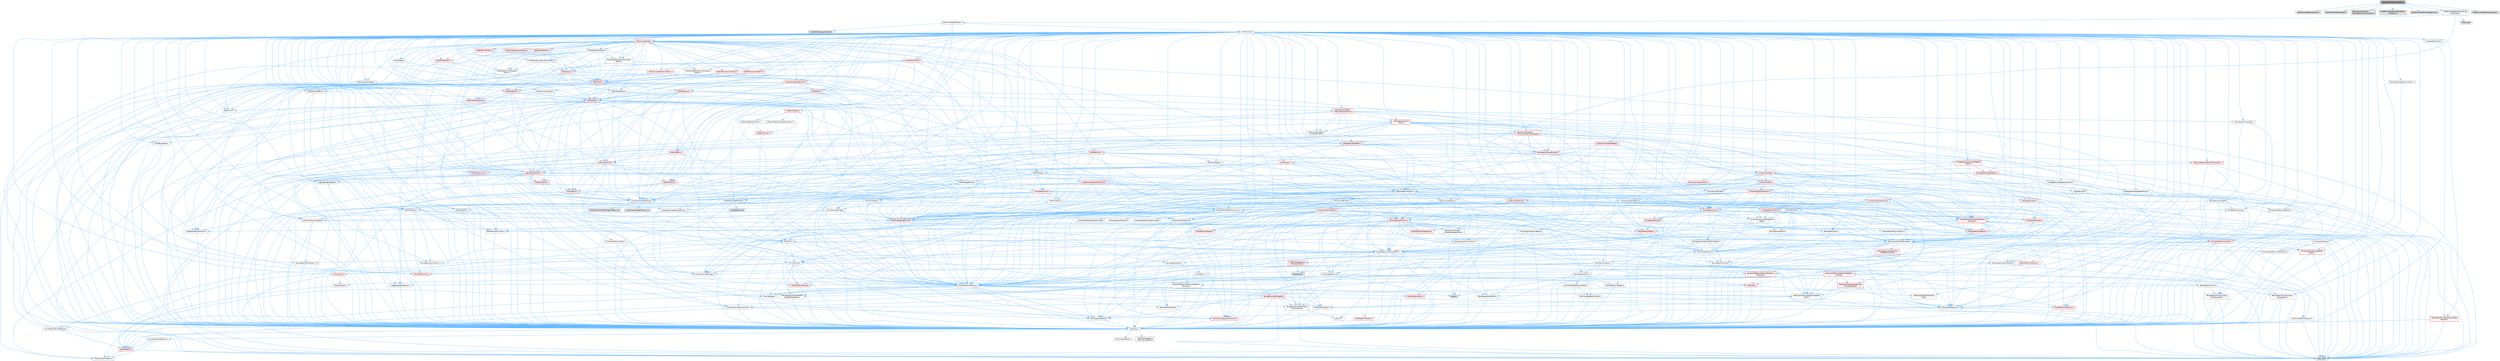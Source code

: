 digraph "GeometryCollectionUtils.h"
{
 // INTERACTIVE_SVG=YES
 // LATEX_PDF_SIZE
  bgcolor="transparent";
  edge [fontname=Helvetica,fontsize=10,labelfontname=Helvetica,labelfontsize=10];
  node [fontname=Helvetica,fontsize=10,shape=box,height=0.2,width=0.4];
  Node1 [id="Node000001",label="GeometryCollectionUtils.h",height=0.2,width=0.4,color="gray40", fillcolor="grey60", style="filled", fontcolor="black",tooltip=" "];
  Node1 -> Node2 [id="edge1_Node000001_Node000002",color="steelblue1",style="solid",tooltip=" "];
  Node2 [id="Node000002",label="Dataflow/DataflowEngine.h",height=0.2,width=0.4,color="grey60", fillcolor="#E0E0E0", style="filled",tooltip=" "];
  Node1 -> Node3 [id="edge2_Node000001_Node000003",color="steelblue1",style="solid",tooltip=" "];
  Node3 [id="Node000003",label="Dataflow/DataflowNode.h",height=0.2,width=0.4,color="grey60", fillcolor="#E0E0E0", style="filled",tooltip=" "];
  Node1 -> Node4 [id="edge3_Node000001_Node000004",color="steelblue1",style="solid",tooltip=" "];
  Node4 [id="Node000004",label="GeometryCollection\l/ManagedArrayCollection.h",height=0.2,width=0.4,color="grey60", fillcolor="#E0E0E0", style="filled",tooltip=" "];
  Node1 -> Node5 [id="edge4_Node000001_Node000005",color="steelblue1",style="solid",tooltip=" "];
  Node5 [id="Node000005",label="Dataflow/DataflowDebugDraw\lInterface.h",height=0.2,width=0.4,color="grey60", fillcolor="#E0E0E0", style="filled",tooltip=" "];
  Node1 -> Node6 [id="edge5_Node000001_Node000006",color="steelblue1",style="solid",tooltip=" "];
  Node6 [id="Node000006",label="Dataflow/DataflowDebugDraw.h",height=0.2,width=0.4,color="grey60", fillcolor="#E0E0E0", style="filled",tooltip=" "];
  Node1 -> Node7 [id="edge6_Node000001_Node000007",color="steelblue1",style="solid",tooltip=" "];
  Node7 [id="Node000007",label="Dataflow/DataflowRendering\lViewMode.h",height=0.2,width=0.4,color="grey40", fillcolor="white", style="filled",URL="$d6/db4/DataflowRenderingViewMode_8h.html",tooltip=" "];
  Node7 -> Node8 [id="edge7_Node000007_Node000008",color="steelblue1",style="solid",tooltip=" "];
  Node8 [id="Node000008",label="UObject/NameTypes.h",height=0.2,width=0.4,color="grey40", fillcolor="white", style="filled",URL="$d6/d35/NameTypes_8h.html",tooltip=" "];
  Node8 -> Node9 [id="edge8_Node000008_Node000009",color="steelblue1",style="solid",tooltip=" "];
  Node9 [id="Node000009",label="CoreTypes.h",height=0.2,width=0.4,color="grey40", fillcolor="white", style="filled",URL="$dc/dec/CoreTypes_8h.html",tooltip=" "];
  Node9 -> Node10 [id="edge9_Node000009_Node000010",color="steelblue1",style="solid",tooltip=" "];
  Node10 [id="Node000010",label="HAL/Platform.h",height=0.2,width=0.4,color="red", fillcolor="#FFF0F0", style="filled",URL="$d9/dd0/Platform_8h.html",tooltip=" "];
  Node10 -> Node13 [id="edge10_Node000010_Node000013",color="steelblue1",style="solid",tooltip=" "];
  Node13 [id="Node000013",label="type_traits",height=0.2,width=0.4,color="grey60", fillcolor="#E0E0E0", style="filled",tooltip=" "];
  Node10 -> Node14 [id="edge11_Node000010_Node000014",color="steelblue1",style="solid",tooltip=" "];
  Node14 [id="Node000014",label="PreprocessorHelpers.h",height=0.2,width=0.4,color="grey40", fillcolor="white", style="filled",URL="$db/ddb/PreprocessorHelpers_8h.html",tooltip=" "];
  Node9 -> Node20 [id="edge12_Node000009_Node000020",color="steelblue1",style="solid",tooltip=" "];
  Node20 [id="Node000020",label="ProfilingDebugging\l/UMemoryDefines.h",height=0.2,width=0.4,color="grey40", fillcolor="white", style="filled",URL="$d2/da2/UMemoryDefines_8h.html",tooltip=" "];
  Node9 -> Node21 [id="edge13_Node000009_Node000021",color="steelblue1",style="solid",tooltip=" "];
  Node21 [id="Node000021",label="Misc/CoreMiscDefines.h",height=0.2,width=0.4,color="grey40", fillcolor="white", style="filled",URL="$da/d38/CoreMiscDefines_8h.html",tooltip=" "];
  Node21 -> Node10 [id="edge14_Node000021_Node000010",color="steelblue1",style="solid",tooltip=" "];
  Node21 -> Node14 [id="edge15_Node000021_Node000014",color="steelblue1",style="solid",tooltip=" "];
  Node9 -> Node22 [id="edge16_Node000009_Node000022",color="steelblue1",style="solid",tooltip=" "];
  Node22 [id="Node000022",label="Misc/CoreDefines.h",height=0.2,width=0.4,color="grey40", fillcolor="white", style="filled",URL="$d3/dd2/CoreDefines_8h.html",tooltip=" "];
  Node8 -> Node23 [id="edge17_Node000008_Node000023",color="steelblue1",style="solid",tooltip=" "];
  Node23 [id="Node000023",label="Misc/AssertionMacros.h",height=0.2,width=0.4,color="grey40", fillcolor="white", style="filled",URL="$d0/dfa/AssertionMacros_8h.html",tooltip=" "];
  Node23 -> Node9 [id="edge18_Node000023_Node000009",color="steelblue1",style="solid",tooltip=" "];
  Node23 -> Node10 [id="edge19_Node000023_Node000010",color="steelblue1",style="solid",tooltip=" "];
  Node23 -> Node24 [id="edge20_Node000023_Node000024",color="steelblue1",style="solid",tooltip=" "];
  Node24 [id="Node000024",label="HAL/PlatformMisc.h",height=0.2,width=0.4,color="red", fillcolor="#FFF0F0", style="filled",URL="$d0/df5/PlatformMisc_8h.html",tooltip=" "];
  Node24 -> Node9 [id="edge21_Node000024_Node000009",color="steelblue1",style="solid",tooltip=" "];
  Node23 -> Node14 [id="edge22_Node000023_Node000014",color="steelblue1",style="solid",tooltip=" "];
  Node23 -> Node60 [id="edge23_Node000023_Node000060",color="steelblue1",style="solid",tooltip=" "];
  Node60 [id="Node000060",label="Templates/EnableIf.h",height=0.2,width=0.4,color="grey40", fillcolor="white", style="filled",URL="$d7/d60/EnableIf_8h.html",tooltip=" "];
  Node60 -> Node9 [id="edge24_Node000060_Node000009",color="steelblue1",style="solid",tooltip=" "];
  Node23 -> Node61 [id="edge25_Node000023_Node000061",color="steelblue1",style="solid",tooltip=" "];
  Node61 [id="Node000061",label="Templates/IsArrayOrRefOf\lTypeByPredicate.h",height=0.2,width=0.4,color="grey40", fillcolor="white", style="filled",URL="$d6/da1/IsArrayOrRefOfTypeByPredicate_8h.html",tooltip=" "];
  Node61 -> Node9 [id="edge26_Node000061_Node000009",color="steelblue1",style="solid",tooltip=" "];
  Node23 -> Node62 [id="edge27_Node000023_Node000062",color="steelblue1",style="solid",tooltip=" "];
  Node62 [id="Node000062",label="Templates/IsValidVariadic\lFunctionArg.h",height=0.2,width=0.4,color="grey40", fillcolor="white", style="filled",URL="$d0/dc8/IsValidVariadicFunctionArg_8h.html",tooltip=" "];
  Node62 -> Node9 [id="edge28_Node000062_Node000009",color="steelblue1",style="solid",tooltip=" "];
  Node62 -> Node63 [id="edge29_Node000062_Node000063",color="steelblue1",style="solid",tooltip=" "];
  Node63 [id="Node000063",label="IsEnum.h",height=0.2,width=0.4,color="grey40", fillcolor="white", style="filled",URL="$d4/de5/IsEnum_8h.html",tooltip=" "];
  Node62 -> Node13 [id="edge30_Node000062_Node000013",color="steelblue1",style="solid",tooltip=" "];
  Node23 -> Node64 [id="edge31_Node000023_Node000064",color="steelblue1",style="solid",tooltip=" "];
  Node64 [id="Node000064",label="Traits/IsCharEncodingCompatible\lWith.h",height=0.2,width=0.4,color="grey40", fillcolor="white", style="filled",URL="$df/dd1/IsCharEncodingCompatibleWith_8h.html",tooltip=" "];
  Node64 -> Node13 [id="edge32_Node000064_Node000013",color="steelblue1",style="solid",tooltip=" "];
  Node64 -> Node65 [id="edge33_Node000064_Node000065",color="steelblue1",style="solid",tooltip=" "];
  Node65 [id="Node000065",label="Traits/IsCharType.h",height=0.2,width=0.4,color="grey40", fillcolor="white", style="filled",URL="$db/d51/IsCharType_8h.html",tooltip=" "];
  Node65 -> Node9 [id="edge34_Node000065_Node000009",color="steelblue1",style="solid",tooltip=" "];
  Node23 -> Node66 [id="edge35_Node000023_Node000066",color="steelblue1",style="solid",tooltip=" "];
  Node66 [id="Node000066",label="Misc/VarArgs.h",height=0.2,width=0.4,color="grey40", fillcolor="white", style="filled",URL="$d5/d6f/VarArgs_8h.html",tooltip=" "];
  Node66 -> Node9 [id="edge36_Node000066_Node000009",color="steelblue1",style="solid",tooltip=" "];
  Node23 -> Node67 [id="edge37_Node000023_Node000067",color="steelblue1",style="solid",tooltip=" "];
  Node67 [id="Node000067",label="String/FormatStringSan.h",height=0.2,width=0.4,color="red", fillcolor="#FFF0F0", style="filled",URL="$d3/d8b/FormatStringSan_8h.html",tooltip=" "];
  Node67 -> Node13 [id="edge38_Node000067_Node000013",color="steelblue1",style="solid",tooltip=" "];
  Node67 -> Node9 [id="edge39_Node000067_Node000009",color="steelblue1",style="solid",tooltip=" "];
  Node67 -> Node68 [id="edge40_Node000067_Node000068",color="steelblue1",style="solid",tooltip=" "];
  Node68 [id="Node000068",label="Templates/Requires.h",height=0.2,width=0.4,color="grey40", fillcolor="white", style="filled",URL="$dc/d96/Requires_8h.html",tooltip=" "];
  Node68 -> Node60 [id="edge41_Node000068_Node000060",color="steelblue1",style="solid",tooltip=" "];
  Node68 -> Node13 [id="edge42_Node000068_Node000013",color="steelblue1",style="solid",tooltip=" "];
  Node67 -> Node69 [id="edge43_Node000067_Node000069",color="steelblue1",style="solid",tooltip=" "];
  Node69 [id="Node000069",label="Templates/Identity.h",height=0.2,width=0.4,color="grey40", fillcolor="white", style="filled",URL="$d0/dd5/Identity_8h.html",tooltip=" "];
  Node67 -> Node62 [id="edge44_Node000067_Node000062",color="steelblue1",style="solid",tooltip=" "];
  Node67 -> Node65 [id="edge45_Node000067_Node000065",color="steelblue1",style="solid",tooltip=" "];
  Node67 -> Node32 [id="edge46_Node000067_Node000032",color="steelblue1",style="solid",tooltip=" "];
  Node32 [id="Node000032",label="Containers/ContainersFwd.h",height=0.2,width=0.4,color="grey40", fillcolor="white", style="filled",URL="$d4/d0a/ContainersFwd_8h.html",tooltip=" "];
  Node32 -> Node10 [id="edge47_Node000032_Node000010",color="steelblue1",style="solid",tooltip=" "];
  Node32 -> Node9 [id="edge48_Node000032_Node000009",color="steelblue1",style="solid",tooltip=" "];
  Node32 -> Node29 [id="edge49_Node000032_Node000029",color="steelblue1",style="solid",tooltip=" "];
  Node29 [id="Node000029",label="Traits/IsContiguousContainer.h",height=0.2,width=0.4,color="red", fillcolor="#FFF0F0", style="filled",URL="$d5/d3c/IsContiguousContainer_8h.html",tooltip=" "];
  Node29 -> Node9 [id="edge50_Node000029_Node000009",color="steelblue1",style="solid",tooltip=" "];
  Node23 -> Node73 [id="edge51_Node000023_Node000073",color="steelblue1",style="solid",tooltip=" "];
  Node73 [id="Node000073",label="atomic",height=0.2,width=0.4,color="grey60", fillcolor="#E0E0E0", style="filled",tooltip=" "];
  Node8 -> Node74 [id="edge52_Node000008_Node000074",color="steelblue1",style="solid",tooltip=" "];
  Node74 [id="Node000074",label="HAL/UnrealMemory.h",height=0.2,width=0.4,color="grey40", fillcolor="white", style="filled",URL="$d9/d96/UnrealMemory_8h.html",tooltip=" "];
  Node74 -> Node9 [id="edge53_Node000074_Node000009",color="steelblue1",style="solid",tooltip=" "];
  Node74 -> Node75 [id="edge54_Node000074_Node000075",color="steelblue1",style="solid",tooltip=" "];
  Node75 [id="Node000075",label="GenericPlatform/GenericPlatform\lMemory.h",height=0.2,width=0.4,color="red", fillcolor="#FFF0F0", style="filled",URL="$dd/d22/GenericPlatformMemory_8h.html",tooltip=" "];
  Node75 -> Node31 [id="edge55_Node000075_Node000031",color="steelblue1",style="solid",tooltip=" "];
  Node31 [id="Node000031",label="CoreFwd.h",height=0.2,width=0.4,color="red", fillcolor="#FFF0F0", style="filled",URL="$d1/d1e/CoreFwd_8h.html",tooltip=" "];
  Node31 -> Node9 [id="edge56_Node000031_Node000009",color="steelblue1",style="solid",tooltip=" "];
  Node31 -> Node32 [id="edge57_Node000031_Node000032",color="steelblue1",style="solid",tooltip=" "];
  Node31 -> Node34 [id="edge58_Node000031_Node000034",color="steelblue1",style="solid",tooltip=" "];
  Node34 [id="Node000034",label="UObject/UObjectHierarchy\lFwd.h",height=0.2,width=0.4,color="grey40", fillcolor="white", style="filled",URL="$d3/d13/UObjectHierarchyFwd_8h.html",tooltip=" "];
  Node75 -> Node9 [id="edge59_Node000075_Node000009",color="steelblue1",style="solid",tooltip=" "];
  Node75 -> Node76 [id="edge60_Node000075_Node000076",color="steelblue1",style="solid",tooltip=" "];
  Node76 [id="Node000076",label="HAL/PlatformString.h",height=0.2,width=0.4,color="red", fillcolor="#FFF0F0", style="filled",URL="$db/db5/PlatformString_8h.html",tooltip=" "];
  Node76 -> Node9 [id="edge61_Node000076_Node000009",color="steelblue1",style="solid",tooltip=" "];
  Node74 -> Node78 [id="edge62_Node000074_Node000078",color="steelblue1",style="solid",tooltip=" "];
  Node78 [id="Node000078",label="HAL/MemoryBase.h",height=0.2,width=0.4,color="grey40", fillcolor="white", style="filled",URL="$d6/d9f/MemoryBase_8h.html",tooltip=" "];
  Node78 -> Node9 [id="edge63_Node000078_Node000009",color="steelblue1",style="solid",tooltip=" "];
  Node78 -> Node53 [id="edge64_Node000078_Node000053",color="steelblue1",style="solid",tooltip=" "];
  Node53 [id="Node000053",label="HAL/PlatformAtomics.h",height=0.2,width=0.4,color="red", fillcolor="#FFF0F0", style="filled",URL="$d3/d36/PlatformAtomics_8h.html",tooltip=" "];
  Node53 -> Node9 [id="edge65_Node000053_Node000009",color="steelblue1",style="solid",tooltip=" "];
  Node78 -> Node36 [id="edge66_Node000078_Node000036",color="steelblue1",style="solid",tooltip=" "];
  Node36 [id="Node000036",label="HAL/PlatformCrt.h",height=0.2,width=0.4,color="red", fillcolor="#FFF0F0", style="filled",URL="$d8/d75/PlatformCrt_8h.html",tooltip=" "];
  Node78 -> Node79 [id="edge67_Node000078_Node000079",color="steelblue1",style="solid",tooltip=" "];
  Node79 [id="Node000079",label="Misc/Exec.h",height=0.2,width=0.4,color="grey40", fillcolor="white", style="filled",URL="$de/ddb/Exec_8h.html",tooltip=" "];
  Node79 -> Node9 [id="edge68_Node000079_Node000009",color="steelblue1",style="solid",tooltip=" "];
  Node79 -> Node23 [id="edge69_Node000079_Node000023",color="steelblue1",style="solid",tooltip=" "];
  Node78 -> Node80 [id="edge70_Node000078_Node000080",color="steelblue1",style="solid",tooltip=" "];
  Node80 [id="Node000080",label="Misc/OutputDevice.h",height=0.2,width=0.4,color="grey40", fillcolor="white", style="filled",URL="$d7/d32/OutputDevice_8h.html",tooltip=" "];
  Node80 -> Node31 [id="edge71_Node000080_Node000031",color="steelblue1",style="solid",tooltip=" "];
  Node80 -> Node9 [id="edge72_Node000080_Node000009",color="steelblue1",style="solid",tooltip=" "];
  Node80 -> Node81 [id="edge73_Node000080_Node000081",color="steelblue1",style="solid",tooltip=" "];
  Node81 [id="Node000081",label="Logging/LogVerbosity.h",height=0.2,width=0.4,color="grey40", fillcolor="white", style="filled",URL="$d2/d8f/LogVerbosity_8h.html",tooltip=" "];
  Node81 -> Node9 [id="edge74_Node000081_Node000009",color="steelblue1",style="solid",tooltip=" "];
  Node80 -> Node66 [id="edge75_Node000080_Node000066",color="steelblue1",style="solid",tooltip=" "];
  Node80 -> Node61 [id="edge76_Node000080_Node000061",color="steelblue1",style="solid",tooltip=" "];
  Node80 -> Node62 [id="edge77_Node000080_Node000062",color="steelblue1",style="solid",tooltip=" "];
  Node80 -> Node64 [id="edge78_Node000080_Node000064",color="steelblue1",style="solid",tooltip=" "];
  Node78 -> Node82 [id="edge79_Node000078_Node000082",color="steelblue1",style="solid",tooltip=" "];
  Node82 [id="Node000082",label="Templates/Atomic.h",height=0.2,width=0.4,color="grey40", fillcolor="white", style="filled",URL="$d3/d91/Atomic_8h.html",tooltip=" "];
  Node82 -> Node83 [id="edge80_Node000082_Node000083",color="steelblue1",style="solid",tooltip=" "];
  Node83 [id="Node000083",label="HAL/ThreadSafeCounter.h",height=0.2,width=0.4,color="grey40", fillcolor="white", style="filled",URL="$dc/dc9/ThreadSafeCounter_8h.html",tooltip=" "];
  Node83 -> Node9 [id="edge81_Node000083_Node000009",color="steelblue1",style="solid",tooltip=" "];
  Node83 -> Node53 [id="edge82_Node000083_Node000053",color="steelblue1",style="solid",tooltip=" "];
  Node82 -> Node84 [id="edge83_Node000082_Node000084",color="steelblue1",style="solid",tooltip=" "];
  Node84 [id="Node000084",label="HAL/ThreadSafeCounter64.h",height=0.2,width=0.4,color="grey40", fillcolor="white", style="filled",URL="$d0/d12/ThreadSafeCounter64_8h.html",tooltip=" "];
  Node84 -> Node9 [id="edge84_Node000084_Node000009",color="steelblue1",style="solid",tooltip=" "];
  Node84 -> Node83 [id="edge85_Node000084_Node000083",color="steelblue1",style="solid",tooltip=" "];
  Node82 -> Node85 [id="edge86_Node000082_Node000085",color="steelblue1",style="solid",tooltip=" "];
  Node85 [id="Node000085",label="Templates/IsIntegral.h",height=0.2,width=0.4,color="grey40", fillcolor="white", style="filled",URL="$da/d64/IsIntegral_8h.html",tooltip=" "];
  Node85 -> Node9 [id="edge87_Node000085_Node000009",color="steelblue1",style="solid",tooltip=" "];
  Node82 -> Node86 [id="edge88_Node000082_Node000086",color="steelblue1",style="solid",tooltip=" "];
  Node86 [id="Node000086",label="Templates/IsTrivial.h",height=0.2,width=0.4,color="grey40", fillcolor="white", style="filled",URL="$da/d4c/IsTrivial_8h.html",tooltip=" "];
  Node86 -> Node87 [id="edge89_Node000086_Node000087",color="steelblue1",style="solid",tooltip=" "];
  Node87 [id="Node000087",label="Templates/AndOrNot.h",height=0.2,width=0.4,color="grey40", fillcolor="white", style="filled",URL="$db/d0a/AndOrNot_8h.html",tooltip=" "];
  Node87 -> Node9 [id="edge90_Node000087_Node000009",color="steelblue1",style="solid",tooltip=" "];
  Node86 -> Node88 [id="edge91_Node000086_Node000088",color="steelblue1",style="solid",tooltip=" "];
  Node88 [id="Node000088",label="Templates/IsTriviallyCopy\lConstructible.h",height=0.2,width=0.4,color="grey40", fillcolor="white", style="filled",URL="$d3/d78/IsTriviallyCopyConstructible_8h.html",tooltip=" "];
  Node88 -> Node9 [id="edge92_Node000088_Node000009",color="steelblue1",style="solid",tooltip=" "];
  Node88 -> Node13 [id="edge93_Node000088_Node000013",color="steelblue1",style="solid",tooltip=" "];
  Node86 -> Node89 [id="edge94_Node000086_Node000089",color="steelblue1",style="solid",tooltip=" "];
  Node89 [id="Node000089",label="Templates/IsTriviallyCopy\lAssignable.h",height=0.2,width=0.4,color="grey40", fillcolor="white", style="filled",URL="$d2/df2/IsTriviallyCopyAssignable_8h.html",tooltip=" "];
  Node89 -> Node9 [id="edge95_Node000089_Node000009",color="steelblue1",style="solid",tooltip=" "];
  Node89 -> Node13 [id="edge96_Node000089_Node000013",color="steelblue1",style="solid",tooltip=" "];
  Node86 -> Node13 [id="edge97_Node000086_Node000013",color="steelblue1",style="solid",tooltip=" "];
  Node82 -> Node90 [id="edge98_Node000082_Node000090",color="steelblue1",style="solid",tooltip=" "];
  Node90 [id="Node000090",label="Traits/IntType.h",height=0.2,width=0.4,color="grey40", fillcolor="white", style="filled",URL="$d7/deb/IntType_8h.html",tooltip=" "];
  Node90 -> Node10 [id="edge99_Node000090_Node000010",color="steelblue1",style="solid",tooltip=" "];
  Node82 -> Node73 [id="edge100_Node000082_Node000073",color="steelblue1",style="solid",tooltip=" "];
  Node74 -> Node91 [id="edge101_Node000074_Node000091",color="steelblue1",style="solid",tooltip=" "];
  Node91 [id="Node000091",label="HAL/PlatformMemory.h",height=0.2,width=0.4,color="red", fillcolor="#FFF0F0", style="filled",URL="$de/d68/PlatformMemory_8h.html",tooltip=" "];
  Node91 -> Node9 [id="edge102_Node000091_Node000009",color="steelblue1",style="solid",tooltip=" "];
  Node91 -> Node75 [id="edge103_Node000091_Node000075",color="steelblue1",style="solid",tooltip=" "];
  Node74 -> Node93 [id="edge104_Node000074_Node000093",color="steelblue1",style="solid",tooltip=" "];
  Node93 [id="Node000093",label="ProfilingDebugging\l/MemoryTrace.h",height=0.2,width=0.4,color="red", fillcolor="#FFF0F0", style="filled",URL="$da/dd7/MemoryTrace_8h.html",tooltip=" "];
  Node93 -> Node10 [id="edge105_Node000093_Node000010",color="steelblue1",style="solid",tooltip=" "];
  Node93 -> Node48 [id="edge106_Node000093_Node000048",color="steelblue1",style="solid",tooltip=" "];
  Node48 [id="Node000048",label="Misc/EnumClassFlags.h",height=0.2,width=0.4,color="grey40", fillcolor="white", style="filled",URL="$d8/de7/EnumClassFlags_8h.html",tooltip=" "];
  Node93 -> Node59 [id="edge107_Node000093_Node000059",color="steelblue1",style="solid",tooltip=" "];
  Node59 [id="Node000059",label="Trace/Trace.h",height=0.2,width=0.4,color="grey60", fillcolor="#E0E0E0", style="filled",tooltip=" "];
  Node74 -> Node94 [id="edge108_Node000074_Node000094",color="steelblue1",style="solid",tooltip=" "];
  Node94 [id="Node000094",label="Templates/IsPointer.h",height=0.2,width=0.4,color="grey40", fillcolor="white", style="filled",URL="$d7/d05/IsPointer_8h.html",tooltip=" "];
  Node94 -> Node9 [id="edge109_Node000094_Node000009",color="steelblue1",style="solid",tooltip=" "];
  Node8 -> Node95 [id="edge110_Node000008_Node000095",color="steelblue1",style="solid",tooltip=" "];
  Node95 [id="Node000095",label="Templates/UnrealTypeTraits.h",height=0.2,width=0.4,color="grey40", fillcolor="white", style="filled",URL="$d2/d2d/UnrealTypeTraits_8h.html",tooltip=" "];
  Node95 -> Node9 [id="edge111_Node000095_Node000009",color="steelblue1",style="solid",tooltip=" "];
  Node95 -> Node94 [id="edge112_Node000095_Node000094",color="steelblue1",style="solid",tooltip=" "];
  Node95 -> Node23 [id="edge113_Node000095_Node000023",color="steelblue1",style="solid",tooltip=" "];
  Node95 -> Node87 [id="edge114_Node000095_Node000087",color="steelblue1",style="solid",tooltip=" "];
  Node95 -> Node60 [id="edge115_Node000095_Node000060",color="steelblue1",style="solid",tooltip=" "];
  Node95 -> Node96 [id="edge116_Node000095_Node000096",color="steelblue1",style="solid",tooltip=" "];
  Node96 [id="Node000096",label="Templates/IsArithmetic.h",height=0.2,width=0.4,color="grey40", fillcolor="white", style="filled",URL="$d2/d5d/IsArithmetic_8h.html",tooltip=" "];
  Node96 -> Node9 [id="edge117_Node000096_Node000009",color="steelblue1",style="solid",tooltip=" "];
  Node95 -> Node63 [id="edge118_Node000095_Node000063",color="steelblue1",style="solid",tooltip=" "];
  Node95 -> Node97 [id="edge119_Node000095_Node000097",color="steelblue1",style="solid",tooltip=" "];
  Node97 [id="Node000097",label="Templates/Models.h",height=0.2,width=0.4,color="grey40", fillcolor="white", style="filled",URL="$d3/d0c/Models_8h.html",tooltip=" "];
  Node97 -> Node69 [id="edge120_Node000097_Node000069",color="steelblue1",style="solid",tooltip=" "];
  Node95 -> Node98 [id="edge121_Node000095_Node000098",color="steelblue1",style="solid",tooltip=" "];
  Node98 [id="Node000098",label="Templates/IsPODType.h",height=0.2,width=0.4,color="grey40", fillcolor="white", style="filled",URL="$d7/db1/IsPODType_8h.html",tooltip=" "];
  Node98 -> Node9 [id="edge122_Node000098_Node000009",color="steelblue1",style="solid",tooltip=" "];
  Node95 -> Node99 [id="edge123_Node000095_Node000099",color="steelblue1",style="solid",tooltip=" "];
  Node99 [id="Node000099",label="Templates/IsUECoreType.h",height=0.2,width=0.4,color="grey40", fillcolor="white", style="filled",URL="$d1/db8/IsUECoreType_8h.html",tooltip=" "];
  Node99 -> Node9 [id="edge124_Node000099_Node000009",color="steelblue1",style="solid",tooltip=" "];
  Node99 -> Node13 [id="edge125_Node000099_Node000013",color="steelblue1",style="solid",tooltip=" "];
  Node95 -> Node88 [id="edge126_Node000095_Node000088",color="steelblue1",style="solid",tooltip=" "];
  Node8 -> Node100 [id="edge127_Node000008_Node000100",color="steelblue1",style="solid",tooltip=" "];
  Node100 [id="Node000100",label="Templates/UnrealTemplate.h",height=0.2,width=0.4,color="grey40", fillcolor="white", style="filled",URL="$d4/d24/UnrealTemplate_8h.html",tooltip=" "];
  Node100 -> Node9 [id="edge128_Node000100_Node000009",color="steelblue1",style="solid",tooltip=" "];
  Node100 -> Node94 [id="edge129_Node000100_Node000094",color="steelblue1",style="solid",tooltip=" "];
  Node100 -> Node74 [id="edge130_Node000100_Node000074",color="steelblue1",style="solid",tooltip=" "];
  Node100 -> Node101 [id="edge131_Node000100_Node000101",color="steelblue1",style="solid",tooltip=" "];
  Node101 [id="Node000101",label="Templates/CopyQualifiers\lAndRefsFromTo.h",height=0.2,width=0.4,color="red", fillcolor="#FFF0F0", style="filled",URL="$d3/db3/CopyQualifiersAndRefsFromTo_8h.html",tooltip=" "];
  Node100 -> Node95 [id="edge132_Node000100_Node000095",color="steelblue1",style="solid",tooltip=" "];
  Node100 -> Node103 [id="edge133_Node000100_Node000103",color="steelblue1",style="solid",tooltip=" "];
  Node103 [id="Node000103",label="Templates/RemoveReference.h",height=0.2,width=0.4,color="grey40", fillcolor="white", style="filled",URL="$da/dbe/RemoveReference_8h.html",tooltip=" "];
  Node103 -> Node9 [id="edge134_Node000103_Node000009",color="steelblue1",style="solid",tooltip=" "];
  Node100 -> Node68 [id="edge135_Node000100_Node000068",color="steelblue1",style="solid",tooltip=" "];
  Node100 -> Node104 [id="edge136_Node000100_Node000104",color="steelblue1",style="solid",tooltip=" "];
  Node104 [id="Node000104",label="Templates/TypeCompatible\lBytes.h",height=0.2,width=0.4,color="red", fillcolor="#FFF0F0", style="filled",URL="$df/d0a/TypeCompatibleBytes_8h.html",tooltip=" "];
  Node104 -> Node9 [id="edge137_Node000104_Node000009",color="steelblue1",style="solid",tooltip=" "];
  Node104 -> Node13 [id="edge138_Node000104_Node000013",color="steelblue1",style="solid",tooltip=" "];
  Node100 -> Node69 [id="edge139_Node000100_Node000069",color="steelblue1",style="solid",tooltip=" "];
  Node100 -> Node29 [id="edge140_Node000100_Node000029",color="steelblue1",style="solid",tooltip=" "];
  Node100 -> Node105 [id="edge141_Node000100_Node000105",color="steelblue1",style="solid",tooltip=" "];
  Node105 [id="Node000105",label="Traits/UseBitwiseSwap.h",height=0.2,width=0.4,color="grey40", fillcolor="white", style="filled",URL="$db/df3/UseBitwiseSwap_8h.html",tooltip=" "];
  Node105 -> Node9 [id="edge142_Node000105_Node000009",color="steelblue1",style="solid",tooltip=" "];
  Node105 -> Node13 [id="edge143_Node000105_Node000013",color="steelblue1",style="solid",tooltip=" "];
  Node100 -> Node13 [id="edge144_Node000100_Node000013",color="steelblue1",style="solid",tooltip=" "];
  Node8 -> Node106 [id="edge145_Node000008_Node000106",color="steelblue1",style="solid",tooltip=" "];
  Node106 [id="Node000106",label="Containers/UnrealString.h",height=0.2,width=0.4,color="grey40", fillcolor="white", style="filled",URL="$d5/dba/UnrealString_8h.html",tooltip=" "];
  Node106 -> Node107 [id="edge146_Node000106_Node000107",color="steelblue1",style="solid",tooltip=" "];
  Node107 [id="Node000107",label="Containers/UnrealStringIncludes.h.inl",height=0.2,width=0.4,color="grey60", fillcolor="#E0E0E0", style="filled",tooltip=" "];
  Node106 -> Node108 [id="edge147_Node000106_Node000108",color="steelblue1",style="solid",tooltip=" "];
  Node108 [id="Node000108",label="Containers/UnrealString.h.inl",height=0.2,width=0.4,color="grey60", fillcolor="#E0E0E0", style="filled",tooltip=" "];
  Node106 -> Node109 [id="edge148_Node000106_Node000109",color="steelblue1",style="solid",tooltip=" "];
  Node109 [id="Node000109",label="Misc/StringFormatArg.h",height=0.2,width=0.4,color="grey40", fillcolor="white", style="filled",URL="$d2/d16/StringFormatArg_8h.html",tooltip=" "];
  Node109 -> Node32 [id="edge149_Node000109_Node000032",color="steelblue1",style="solid",tooltip=" "];
  Node8 -> Node110 [id="edge150_Node000008_Node000110",color="steelblue1",style="solid",tooltip=" "];
  Node110 [id="Node000110",label="HAL/CriticalSection.h",height=0.2,width=0.4,color="grey40", fillcolor="white", style="filled",URL="$d6/d90/CriticalSection_8h.html",tooltip=" "];
  Node110 -> Node111 [id="edge151_Node000110_Node000111",color="steelblue1",style="solid",tooltip=" "];
  Node111 [id="Node000111",label="HAL/PlatformMutex.h",height=0.2,width=0.4,color="red", fillcolor="#FFF0F0", style="filled",URL="$d9/d0b/PlatformMutex_8h.html",tooltip=" "];
  Node111 -> Node9 [id="edge152_Node000111_Node000009",color="steelblue1",style="solid",tooltip=" "];
  Node8 -> Node113 [id="edge153_Node000008_Node000113",color="steelblue1",style="solid",tooltip=" "];
  Node113 [id="Node000113",label="Containers/StringConv.h",height=0.2,width=0.4,color="grey40", fillcolor="white", style="filled",URL="$d3/ddf/StringConv_8h.html",tooltip=" "];
  Node113 -> Node9 [id="edge154_Node000113_Node000009",color="steelblue1",style="solid",tooltip=" "];
  Node113 -> Node23 [id="edge155_Node000113_Node000023",color="steelblue1",style="solid",tooltip=" "];
  Node113 -> Node114 [id="edge156_Node000113_Node000114",color="steelblue1",style="solid",tooltip=" "];
  Node114 [id="Node000114",label="Containers/ContainerAllocation\lPolicies.h",height=0.2,width=0.4,color="red", fillcolor="#FFF0F0", style="filled",URL="$d7/dff/ContainerAllocationPolicies_8h.html",tooltip=" "];
  Node114 -> Node9 [id="edge157_Node000114_Node000009",color="steelblue1",style="solid",tooltip=" "];
  Node114 -> Node114 [id="edge158_Node000114_Node000114",color="steelblue1",style="solid",tooltip=" "];
  Node114 -> Node116 [id="edge159_Node000114_Node000116",color="steelblue1",style="solid",tooltip=" "];
  Node116 [id="Node000116",label="HAL/PlatformMath.h",height=0.2,width=0.4,color="red", fillcolor="#FFF0F0", style="filled",URL="$dc/d53/PlatformMath_8h.html",tooltip=" "];
  Node116 -> Node9 [id="edge160_Node000116_Node000009",color="steelblue1",style="solid",tooltip=" "];
  Node114 -> Node74 [id="edge161_Node000114_Node000074",color="steelblue1",style="solid",tooltip=" "];
  Node114 -> Node46 [id="edge162_Node000114_Node000046",color="steelblue1",style="solid",tooltip=" "];
  Node46 [id="Node000046",label="Math/NumericLimits.h",height=0.2,width=0.4,color="grey40", fillcolor="white", style="filled",URL="$df/d1b/NumericLimits_8h.html",tooltip=" "];
  Node46 -> Node9 [id="edge163_Node000046_Node000009",color="steelblue1",style="solid",tooltip=" "];
  Node114 -> Node23 [id="edge164_Node000114_Node000023",color="steelblue1",style="solid",tooltip=" "];
  Node114 -> Node124 [id="edge165_Node000114_Node000124",color="steelblue1",style="solid",tooltip=" "];
  Node124 [id="Node000124",label="Templates/IsPolymorphic.h",height=0.2,width=0.4,color="grey40", fillcolor="white", style="filled",URL="$dc/d20/IsPolymorphic_8h.html",tooltip=" "];
  Node114 -> Node125 [id="edge166_Node000114_Node000125",color="steelblue1",style="solid",tooltip=" "];
  Node125 [id="Node000125",label="Templates/MemoryOps.h",height=0.2,width=0.4,color="red", fillcolor="#FFF0F0", style="filled",URL="$db/dea/MemoryOps_8h.html",tooltip=" "];
  Node125 -> Node9 [id="edge167_Node000125_Node000009",color="steelblue1",style="solid",tooltip=" "];
  Node125 -> Node74 [id="edge168_Node000125_Node000074",color="steelblue1",style="solid",tooltip=" "];
  Node125 -> Node89 [id="edge169_Node000125_Node000089",color="steelblue1",style="solid",tooltip=" "];
  Node125 -> Node88 [id="edge170_Node000125_Node000088",color="steelblue1",style="solid",tooltip=" "];
  Node125 -> Node68 [id="edge171_Node000125_Node000068",color="steelblue1",style="solid",tooltip=" "];
  Node125 -> Node95 [id="edge172_Node000125_Node000095",color="steelblue1",style="solid",tooltip=" "];
  Node125 -> Node105 [id="edge173_Node000125_Node000105",color="steelblue1",style="solid",tooltip=" "];
  Node125 -> Node13 [id="edge174_Node000125_Node000013",color="steelblue1",style="solid",tooltip=" "];
  Node114 -> Node104 [id="edge175_Node000114_Node000104",color="steelblue1",style="solid",tooltip=" "];
  Node114 -> Node13 [id="edge176_Node000114_Node000013",color="steelblue1",style="solid",tooltip=" "];
  Node113 -> Node126 [id="edge177_Node000113_Node000126",color="steelblue1",style="solid",tooltip=" "];
  Node126 [id="Node000126",label="Containers/Array.h",height=0.2,width=0.4,color="red", fillcolor="#FFF0F0", style="filled",URL="$df/dd0/Array_8h.html",tooltip=" "];
  Node126 -> Node9 [id="edge178_Node000126_Node000009",color="steelblue1",style="solid",tooltip=" "];
  Node126 -> Node23 [id="edge179_Node000126_Node000023",color="steelblue1",style="solid",tooltip=" "];
  Node126 -> Node127 [id="edge180_Node000126_Node000127",color="steelblue1",style="solid",tooltip=" "];
  Node127 [id="Node000127",label="Misc/IntrusiveUnsetOptional\lState.h",height=0.2,width=0.4,color="grey40", fillcolor="white", style="filled",URL="$d2/d0a/IntrusiveUnsetOptionalState_8h.html",tooltip=" "];
  Node127 -> Node128 [id="edge181_Node000127_Node000128",color="steelblue1",style="solid",tooltip=" "];
  Node128 [id="Node000128",label="Misc/OptionalFwd.h",height=0.2,width=0.4,color="grey40", fillcolor="white", style="filled",URL="$dc/d50/OptionalFwd_8h.html",tooltip=" "];
  Node126 -> Node74 [id="edge182_Node000126_Node000074",color="steelblue1",style="solid",tooltip=" "];
  Node126 -> Node95 [id="edge183_Node000126_Node000095",color="steelblue1",style="solid",tooltip=" "];
  Node126 -> Node100 [id="edge184_Node000126_Node000100",color="steelblue1",style="solid",tooltip=" "];
  Node126 -> Node114 [id="edge185_Node000126_Node000114",color="steelblue1",style="solid",tooltip=" "];
  Node126 -> Node133 [id="edge186_Node000126_Node000133",color="steelblue1",style="solid",tooltip=" "];
  Node133 [id="Node000133",label="Serialization/Archive.h",height=0.2,width=0.4,color="red", fillcolor="#FFF0F0", style="filled",URL="$d7/d3b/Archive_8h.html",tooltip=" "];
  Node133 -> Node31 [id="edge187_Node000133_Node000031",color="steelblue1",style="solid",tooltip=" "];
  Node133 -> Node9 [id="edge188_Node000133_Node000009",color="steelblue1",style="solid",tooltip=" "];
  Node133 -> Node134 [id="edge189_Node000133_Node000134",color="steelblue1",style="solid",tooltip=" "];
  Node134 [id="Node000134",label="HAL/PlatformProperties.h",height=0.2,width=0.4,color="red", fillcolor="#FFF0F0", style="filled",URL="$d9/db0/PlatformProperties_8h.html",tooltip=" "];
  Node134 -> Node9 [id="edge190_Node000134_Node000009",color="steelblue1",style="solid",tooltip=" "];
  Node133 -> Node137 [id="edge191_Node000133_Node000137",color="steelblue1",style="solid",tooltip=" "];
  Node137 [id="Node000137",label="Internationalization\l/TextNamespaceFwd.h",height=0.2,width=0.4,color="grey40", fillcolor="white", style="filled",URL="$d8/d97/TextNamespaceFwd_8h.html",tooltip=" "];
  Node137 -> Node9 [id="edge192_Node000137_Node000009",color="steelblue1",style="solid",tooltip=" "];
  Node133 -> Node23 [id="edge193_Node000133_Node000023",color="steelblue1",style="solid",tooltip=" "];
  Node133 -> Node138 [id="edge194_Node000133_Node000138",color="steelblue1",style="solid",tooltip=" "];
  Node138 [id="Node000138",label="Misc/EngineVersionBase.h",height=0.2,width=0.4,color="grey40", fillcolor="white", style="filled",URL="$d5/d2b/EngineVersionBase_8h.html",tooltip=" "];
  Node138 -> Node9 [id="edge195_Node000138_Node000009",color="steelblue1",style="solid",tooltip=" "];
  Node133 -> Node66 [id="edge196_Node000133_Node000066",color="steelblue1",style="solid",tooltip=" "];
  Node133 -> Node60 [id="edge197_Node000133_Node000060",color="steelblue1",style="solid",tooltip=" "];
  Node133 -> Node61 [id="edge198_Node000133_Node000061",color="steelblue1",style="solid",tooltip=" "];
  Node133 -> Node141 [id="edge199_Node000133_Node000141",color="steelblue1",style="solid",tooltip=" "];
  Node141 [id="Node000141",label="Templates/IsEnumClass.h",height=0.2,width=0.4,color="grey40", fillcolor="white", style="filled",URL="$d7/d15/IsEnumClass_8h.html",tooltip=" "];
  Node141 -> Node9 [id="edge200_Node000141_Node000009",color="steelblue1",style="solid",tooltip=" "];
  Node141 -> Node87 [id="edge201_Node000141_Node000087",color="steelblue1",style="solid",tooltip=" "];
  Node133 -> Node62 [id="edge202_Node000133_Node000062",color="steelblue1",style="solid",tooltip=" "];
  Node133 -> Node100 [id="edge203_Node000133_Node000100",color="steelblue1",style="solid",tooltip=" "];
  Node133 -> Node64 [id="edge204_Node000133_Node000064",color="steelblue1",style="solid",tooltip=" "];
  Node133 -> Node142 [id="edge205_Node000133_Node000142",color="steelblue1",style="solid",tooltip=" "];
  Node142 [id="Node000142",label="UObject/ObjectVersion.h",height=0.2,width=0.4,color="grey40", fillcolor="white", style="filled",URL="$da/d63/ObjectVersion_8h.html",tooltip=" "];
  Node142 -> Node9 [id="edge206_Node000142_Node000009",color="steelblue1",style="solid",tooltip=" "];
  Node126 -> Node159 [id="edge207_Node000126_Node000159",color="steelblue1",style="solid",tooltip=" "];
  Node159 [id="Node000159",label="Templates/Invoke.h",height=0.2,width=0.4,color="red", fillcolor="#FFF0F0", style="filled",URL="$d7/deb/Invoke_8h.html",tooltip=" "];
  Node159 -> Node9 [id="edge208_Node000159_Node000009",color="steelblue1",style="solid",tooltip=" "];
  Node159 -> Node100 [id="edge209_Node000159_Node000100",color="steelblue1",style="solid",tooltip=" "];
  Node159 -> Node13 [id="edge210_Node000159_Node000013",color="steelblue1",style="solid",tooltip=" "];
  Node126 -> Node164 [id="edge211_Node000126_Node000164",color="steelblue1",style="solid",tooltip=" "];
  Node164 [id="Node000164",label="Templates/Less.h",height=0.2,width=0.4,color="grey40", fillcolor="white", style="filled",URL="$de/dc8/Less_8h.html",tooltip=" "];
  Node164 -> Node9 [id="edge212_Node000164_Node000009",color="steelblue1",style="solid",tooltip=" "];
  Node164 -> Node100 [id="edge213_Node000164_Node000100",color="steelblue1",style="solid",tooltip=" "];
  Node126 -> Node68 [id="edge214_Node000126_Node000068",color="steelblue1",style="solid",tooltip=" "];
  Node126 -> Node172 [id="edge215_Node000126_Node000172",color="steelblue1",style="solid",tooltip=" "];
  Node172 [id="Node000172",label="Templates/Sorting.h",height=0.2,width=0.4,color="red", fillcolor="#FFF0F0", style="filled",URL="$d3/d9e/Sorting_8h.html",tooltip=" "];
  Node172 -> Node9 [id="edge216_Node000172_Node000009",color="steelblue1",style="solid",tooltip=" "];
  Node172 -> Node116 [id="edge217_Node000172_Node000116",color="steelblue1",style="solid",tooltip=" "];
  Node172 -> Node164 [id="edge218_Node000172_Node000164",color="steelblue1",style="solid",tooltip=" "];
  Node126 -> Node176 [id="edge219_Node000126_Node000176",color="steelblue1",style="solid",tooltip=" "];
  Node176 [id="Node000176",label="Templates/AlignmentTemplates.h",height=0.2,width=0.4,color="grey40", fillcolor="white", style="filled",URL="$dd/d32/AlignmentTemplates_8h.html",tooltip=" "];
  Node176 -> Node9 [id="edge220_Node000176_Node000009",color="steelblue1",style="solid",tooltip=" "];
  Node176 -> Node85 [id="edge221_Node000176_Node000085",color="steelblue1",style="solid",tooltip=" "];
  Node176 -> Node94 [id="edge222_Node000176_Node000094",color="steelblue1",style="solid",tooltip=" "];
  Node126 -> Node27 [id="edge223_Node000126_Node000027",color="steelblue1",style="solid",tooltip=" "];
  Node27 [id="Node000027",label="Traits/ElementType.h",height=0.2,width=0.4,color="red", fillcolor="#FFF0F0", style="filled",URL="$d5/d4f/ElementType_8h.html",tooltip=" "];
  Node27 -> Node10 [id="edge224_Node000027_Node000010",color="steelblue1",style="solid",tooltip=" "];
  Node27 -> Node13 [id="edge225_Node000027_Node000013",color="steelblue1",style="solid",tooltip=" "];
  Node126 -> Node13 [id="edge226_Node000126_Node000013",color="steelblue1",style="solid",tooltip=" "];
  Node113 -> Node150 [id="edge227_Node000113_Node000150",color="steelblue1",style="solid",tooltip=" "];
  Node150 [id="Node000150",label="Misc/CString.h",height=0.2,width=0.4,color="grey40", fillcolor="white", style="filled",URL="$d2/d49/CString_8h.html",tooltip=" "];
  Node150 -> Node9 [id="edge228_Node000150_Node000009",color="steelblue1",style="solid",tooltip=" "];
  Node150 -> Node36 [id="edge229_Node000150_Node000036",color="steelblue1",style="solid",tooltip=" "];
  Node150 -> Node76 [id="edge230_Node000150_Node000076",color="steelblue1",style="solid",tooltip=" "];
  Node150 -> Node23 [id="edge231_Node000150_Node000023",color="steelblue1",style="solid",tooltip=" "];
  Node150 -> Node151 [id="edge232_Node000150_Node000151",color="steelblue1",style="solid",tooltip=" "];
  Node151 [id="Node000151",label="Misc/Char.h",height=0.2,width=0.4,color="red", fillcolor="#FFF0F0", style="filled",URL="$d0/d58/Char_8h.html",tooltip=" "];
  Node151 -> Node9 [id="edge233_Node000151_Node000009",color="steelblue1",style="solid",tooltip=" "];
  Node151 -> Node90 [id="edge234_Node000151_Node000090",color="steelblue1",style="solid",tooltip=" "];
  Node151 -> Node13 [id="edge235_Node000151_Node000013",color="steelblue1",style="solid",tooltip=" "];
  Node150 -> Node66 [id="edge236_Node000150_Node000066",color="steelblue1",style="solid",tooltip=" "];
  Node150 -> Node61 [id="edge237_Node000150_Node000061",color="steelblue1",style="solid",tooltip=" "];
  Node150 -> Node62 [id="edge238_Node000150_Node000062",color="steelblue1",style="solid",tooltip=" "];
  Node150 -> Node64 [id="edge239_Node000150_Node000064",color="steelblue1",style="solid",tooltip=" "];
  Node113 -> Node177 [id="edge240_Node000113_Node000177",color="steelblue1",style="solid",tooltip=" "];
  Node177 [id="Node000177",label="Templates/IsArray.h",height=0.2,width=0.4,color="grey40", fillcolor="white", style="filled",URL="$d8/d8d/IsArray_8h.html",tooltip=" "];
  Node177 -> Node9 [id="edge241_Node000177_Node000009",color="steelblue1",style="solid",tooltip=" "];
  Node113 -> Node100 [id="edge242_Node000113_Node000100",color="steelblue1",style="solid",tooltip=" "];
  Node113 -> Node95 [id="edge243_Node000113_Node000095",color="steelblue1",style="solid",tooltip=" "];
  Node113 -> Node27 [id="edge244_Node000113_Node000027",color="steelblue1",style="solid",tooltip=" "];
  Node113 -> Node64 [id="edge245_Node000113_Node000064",color="steelblue1",style="solid",tooltip=" "];
  Node113 -> Node29 [id="edge246_Node000113_Node000029",color="steelblue1",style="solid",tooltip=" "];
  Node113 -> Node13 [id="edge247_Node000113_Node000013",color="steelblue1",style="solid",tooltip=" "];
  Node8 -> Node26 [id="edge248_Node000008_Node000026",color="steelblue1",style="solid",tooltip=" "];
  Node26 [id="Node000026",label="Containers/StringFwd.h",height=0.2,width=0.4,color="grey40", fillcolor="white", style="filled",URL="$df/d37/StringFwd_8h.html",tooltip=" "];
  Node26 -> Node9 [id="edge249_Node000026_Node000009",color="steelblue1",style="solid",tooltip=" "];
  Node26 -> Node27 [id="edge250_Node000026_Node000027",color="steelblue1",style="solid",tooltip=" "];
  Node26 -> Node29 [id="edge251_Node000026_Node000029",color="steelblue1",style="solid",tooltip=" "];
  Node8 -> Node178 [id="edge252_Node000008_Node000178",color="steelblue1",style="solid",tooltip=" "];
  Node178 [id="Node000178",label="UObject/UnrealNames.h",height=0.2,width=0.4,color="grey40", fillcolor="white", style="filled",URL="$d8/db1/UnrealNames_8h.html",tooltip=" "];
  Node178 -> Node9 [id="edge253_Node000178_Node000009",color="steelblue1",style="solid",tooltip=" "];
  Node178 -> Node179 [id="edge254_Node000178_Node000179",color="steelblue1",style="solid",tooltip=" "];
  Node179 [id="Node000179",label="UnrealNames.inl",height=0.2,width=0.4,color="grey60", fillcolor="#E0E0E0", style="filled",tooltip=" "];
  Node8 -> Node82 [id="edge255_Node000008_Node000082",color="steelblue1",style="solid",tooltip=" "];
  Node8 -> Node144 [id="edge256_Node000008_Node000144",color="steelblue1",style="solid",tooltip=" "];
  Node144 [id="Node000144",label="Serialization/MemoryLayout.h",height=0.2,width=0.4,color="grey40", fillcolor="white", style="filled",URL="$d7/d66/MemoryLayout_8h.html",tooltip=" "];
  Node144 -> Node145 [id="edge257_Node000144_Node000145",color="steelblue1",style="solid",tooltip=" "];
  Node145 [id="Node000145",label="Concepts/StaticClassProvider.h",height=0.2,width=0.4,color="grey40", fillcolor="white", style="filled",URL="$dd/d83/StaticClassProvider_8h.html",tooltip=" "];
  Node144 -> Node146 [id="edge258_Node000144_Node000146",color="steelblue1",style="solid",tooltip=" "];
  Node146 [id="Node000146",label="Concepts/StaticStructProvider.h",height=0.2,width=0.4,color="grey40", fillcolor="white", style="filled",URL="$d5/d77/StaticStructProvider_8h.html",tooltip=" "];
  Node144 -> Node147 [id="edge259_Node000144_Node000147",color="steelblue1",style="solid",tooltip=" "];
  Node147 [id="Node000147",label="Containers/EnumAsByte.h",height=0.2,width=0.4,color="grey40", fillcolor="white", style="filled",URL="$d6/d9a/EnumAsByte_8h.html",tooltip=" "];
  Node147 -> Node9 [id="edge260_Node000147_Node000009",color="steelblue1",style="solid",tooltip=" "];
  Node147 -> Node98 [id="edge261_Node000147_Node000098",color="steelblue1",style="solid",tooltip=" "];
  Node147 -> Node148 [id="edge262_Node000147_Node000148",color="steelblue1",style="solid",tooltip=" "];
  Node148 [id="Node000148",label="Templates/TypeHash.h",height=0.2,width=0.4,color="red", fillcolor="#FFF0F0", style="filled",URL="$d1/d62/TypeHash_8h.html",tooltip=" "];
  Node148 -> Node9 [id="edge263_Node000148_Node000009",color="steelblue1",style="solid",tooltip=" "];
  Node148 -> Node68 [id="edge264_Node000148_Node000068",color="steelblue1",style="solid",tooltip=" "];
  Node148 -> Node149 [id="edge265_Node000148_Node000149",color="steelblue1",style="solid",tooltip=" "];
  Node149 [id="Node000149",label="Misc/Crc.h",height=0.2,width=0.4,color="grey40", fillcolor="white", style="filled",URL="$d4/dd2/Crc_8h.html",tooltip=" "];
  Node149 -> Node9 [id="edge266_Node000149_Node000009",color="steelblue1",style="solid",tooltip=" "];
  Node149 -> Node76 [id="edge267_Node000149_Node000076",color="steelblue1",style="solid",tooltip=" "];
  Node149 -> Node23 [id="edge268_Node000149_Node000023",color="steelblue1",style="solid",tooltip=" "];
  Node149 -> Node150 [id="edge269_Node000149_Node000150",color="steelblue1",style="solid",tooltip=" "];
  Node149 -> Node151 [id="edge270_Node000149_Node000151",color="steelblue1",style="solid",tooltip=" "];
  Node149 -> Node95 [id="edge271_Node000149_Node000095",color="steelblue1",style="solid",tooltip=" "];
  Node149 -> Node65 [id="edge272_Node000149_Node000065",color="steelblue1",style="solid",tooltip=" "];
  Node148 -> Node13 [id="edge273_Node000148_Node000013",color="steelblue1",style="solid",tooltip=" "];
  Node144 -> Node26 [id="edge274_Node000144_Node000026",color="steelblue1",style="solid",tooltip=" "];
  Node144 -> Node74 [id="edge275_Node000144_Node000074",color="steelblue1",style="solid",tooltip=" "];
  Node144 -> Node155 [id="edge276_Node000144_Node000155",color="steelblue1",style="solid",tooltip=" "];
  Node155 [id="Node000155",label="Misc/DelayedAutoRegister.h",height=0.2,width=0.4,color="grey40", fillcolor="white", style="filled",URL="$d1/dda/DelayedAutoRegister_8h.html",tooltip=" "];
  Node155 -> Node10 [id="edge277_Node000155_Node000010",color="steelblue1",style="solid",tooltip=" "];
  Node144 -> Node60 [id="edge278_Node000144_Node000060",color="steelblue1",style="solid",tooltip=" "];
  Node144 -> Node156 [id="edge279_Node000144_Node000156",color="steelblue1",style="solid",tooltip=" "];
  Node156 [id="Node000156",label="Templates/IsAbstract.h",height=0.2,width=0.4,color="grey40", fillcolor="white", style="filled",URL="$d8/db7/IsAbstract_8h.html",tooltip=" "];
  Node144 -> Node124 [id="edge280_Node000144_Node000124",color="steelblue1",style="solid",tooltip=" "];
  Node144 -> Node97 [id="edge281_Node000144_Node000097",color="steelblue1",style="solid",tooltip=" "];
  Node144 -> Node100 [id="edge282_Node000144_Node000100",color="steelblue1",style="solid",tooltip=" "];
  Node8 -> Node127 [id="edge283_Node000008_Node000127",color="steelblue1",style="solid",tooltip=" "];
  Node8 -> Node180 [id="edge284_Node000008_Node000180",color="steelblue1",style="solid",tooltip=" "];
  Node180 [id="Node000180",label="Misc/StringBuilder.h",height=0.2,width=0.4,color="grey40", fillcolor="white", style="filled",URL="$d4/d52/StringBuilder_8h.html",tooltip=" "];
  Node180 -> Node26 [id="edge285_Node000180_Node000026",color="steelblue1",style="solid",tooltip=" "];
  Node180 -> Node181 [id="edge286_Node000180_Node000181",color="steelblue1",style="solid",tooltip=" "];
  Node181 [id="Node000181",label="Containers/StringView.h",height=0.2,width=0.4,color="red", fillcolor="#FFF0F0", style="filled",URL="$dd/dea/StringView_8h.html",tooltip=" "];
  Node181 -> Node9 [id="edge287_Node000181_Node000009",color="steelblue1",style="solid",tooltip=" "];
  Node181 -> Node26 [id="edge288_Node000181_Node000026",color="steelblue1",style="solid",tooltip=" "];
  Node181 -> Node74 [id="edge289_Node000181_Node000074",color="steelblue1",style="solid",tooltip=" "];
  Node181 -> Node46 [id="edge290_Node000181_Node000046",color="steelblue1",style="solid",tooltip=" "];
  Node181 -> Node175 [id="edge291_Node000181_Node000175",color="steelblue1",style="solid",tooltip=" "];
  Node175 [id="Node000175",label="Math/UnrealMathUtility.h",height=0.2,width=0.4,color="red", fillcolor="#FFF0F0", style="filled",URL="$db/db8/UnrealMathUtility_8h.html",tooltip=" "];
  Node175 -> Node9 [id="edge292_Node000175_Node000009",color="steelblue1",style="solid",tooltip=" "];
  Node175 -> Node23 [id="edge293_Node000175_Node000023",color="steelblue1",style="solid",tooltip=" "];
  Node175 -> Node116 [id="edge294_Node000175_Node000116",color="steelblue1",style="solid",tooltip=" "];
  Node175 -> Node69 [id="edge295_Node000175_Node000069",color="steelblue1",style="solid",tooltip=" "];
  Node175 -> Node68 [id="edge296_Node000175_Node000068",color="steelblue1",style="solid",tooltip=" "];
  Node181 -> Node149 [id="edge297_Node000181_Node000149",color="steelblue1",style="solid",tooltip=" "];
  Node181 -> Node150 [id="edge298_Node000181_Node000150",color="steelblue1",style="solid",tooltip=" "];
  Node181 -> Node68 [id="edge299_Node000181_Node000068",color="steelblue1",style="solid",tooltip=" "];
  Node181 -> Node100 [id="edge300_Node000181_Node000100",color="steelblue1",style="solid",tooltip=" "];
  Node181 -> Node27 [id="edge301_Node000181_Node000027",color="steelblue1",style="solid",tooltip=" "];
  Node181 -> Node64 [id="edge302_Node000181_Node000064",color="steelblue1",style="solid",tooltip=" "];
  Node181 -> Node65 [id="edge303_Node000181_Node000065",color="steelblue1",style="solid",tooltip=" "];
  Node181 -> Node29 [id="edge304_Node000181_Node000029",color="steelblue1",style="solid",tooltip=" "];
  Node181 -> Node13 [id="edge305_Node000181_Node000013",color="steelblue1",style="solid",tooltip=" "];
  Node180 -> Node9 [id="edge306_Node000180_Node000009",color="steelblue1",style="solid",tooltip=" "];
  Node180 -> Node76 [id="edge307_Node000180_Node000076",color="steelblue1",style="solid",tooltip=" "];
  Node180 -> Node74 [id="edge308_Node000180_Node000074",color="steelblue1",style="solid",tooltip=" "];
  Node180 -> Node23 [id="edge309_Node000180_Node000023",color="steelblue1",style="solid",tooltip=" "];
  Node180 -> Node150 [id="edge310_Node000180_Node000150",color="steelblue1",style="solid",tooltip=" "];
  Node180 -> Node60 [id="edge311_Node000180_Node000060",color="steelblue1",style="solid",tooltip=" "];
  Node180 -> Node61 [id="edge312_Node000180_Node000061",color="steelblue1",style="solid",tooltip=" "];
  Node180 -> Node62 [id="edge313_Node000180_Node000062",color="steelblue1",style="solid",tooltip=" "];
  Node180 -> Node68 [id="edge314_Node000180_Node000068",color="steelblue1",style="solid",tooltip=" "];
  Node180 -> Node100 [id="edge315_Node000180_Node000100",color="steelblue1",style="solid",tooltip=" "];
  Node180 -> Node95 [id="edge316_Node000180_Node000095",color="steelblue1",style="solid",tooltip=" "];
  Node180 -> Node64 [id="edge317_Node000180_Node000064",color="steelblue1",style="solid",tooltip=" "];
  Node180 -> Node184 [id="edge318_Node000180_Node000184",color="steelblue1",style="solid",tooltip=" "];
  Node184 [id="Node000184",label="Traits/IsCharEncodingSimply\lConvertibleTo.h",height=0.2,width=0.4,color="red", fillcolor="#FFF0F0", style="filled",URL="$d4/dee/IsCharEncodingSimplyConvertibleTo_8h.html",tooltip=" "];
  Node184 -> Node13 [id="edge319_Node000184_Node000013",color="steelblue1",style="solid",tooltip=" "];
  Node184 -> Node64 [id="edge320_Node000184_Node000064",color="steelblue1",style="solid",tooltip=" "];
  Node184 -> Node65 [id="edge321_Node000184_Node000065",color="steelblue1",style="solid",tooltip=" "];
  Node180 -> Node65 [id="edge322_Node000180_Node000065",color="steelblue1",style="solid",tooltip=" "];
  Node180 -> Node29 [id="edge323_Node000180_Node000029",color="steelblue1",style="solid",tooltip=" "];
  Node180 -> Node13 [id="edge324_Node000180_Node000013",color="steelblue1",style="solid",tooltip=" "];
  Node8 -> Node59 [id="edge325_Node000008_Node000059",color="steelblue1",style="solid",tooltip=" "];
  Node7 -> Node186 [id="edge326_Node000007_Node000186",color="steelblue1",style="solid",tooltip=" "];
  Node186 [id="Node000186",label="Editor/UnrealEdTypes.h",height=0.2,width=0.4,color="grey40", fillcolor="white", style="filled",URL="$d2/d7c/UnrealEdTypes_8h.html",tooltip=" "];
  Node186 -> Node187 [id="edge327_Node000186_Node000187",color="steelblue1",style="solid",tooltip=" "];
  Node187 [id="Node000187",label="CoreMinimal.h",height=0.2,width=0.4,color="grey40", fillcolor="white", style="filled",URL="$d7/d67/CoreMinimal_8h.html",tooltip=" "];
  Node187 -> Node9 [id="edge328_Node000187_Node000009",color="steelblue1",style="solid",tooltip=" "];
  Node187 -> Node31 [id="edge329_Node000187_Node000031",color="steelblue1",style="solid",tooltip=" "];
  Node187 -> Node34 [id="edge330_Node000187_Node000034",color="steelblue1",style="solid",tooltip=" "];
  Node187 -> Node32 [id="edge331_Node000187_Node000032",color="steelblue1",style="solid",tooltip=" "];
  Node187 -> Node66 [id="edge332_Node000187_Node000066",color="steelblue1",style="solid",tooltip=" "];
  Node187 -> Node81 [id="edge333_Node000187_Node000081",color="steelblue1",style="solid",tooltip=" "];
  Node187 -> Node80 [id="edge334_Node000187_Node000080",color="steelblue1",style="solid",tooltip=" "];
  Node187 -> Node36 [id="edge335_Node000187_Node000036",color="steelblue1",style="solid",tooltip=" "];
  Node187 -> Node24 [id="edge336_Node000187_Node000024",color="steelblue1",style="solid",tooltip=" "];
  Node187 -> Node23 [id="edge337_Node000187_Node000023",color="steelblue1",style="solid",tooltip=" "];
  Node187 -> Node94 [id="edge338_Node000187_Node000094",color="steelblue1",style="solid",tooltip=" "];
  Node187 -> Node91 [id="edge339_Node000187_Node000091",color="steelblue1",style="solid",tooltip=" "];
  Node187 -> Node53 [id="edge340_Node000187_Node000053",color="steelblue1",style="solid",tooltip=" "];
  Node187 -> Node79 [id="edge341_Node000187_Node000079",color="steelblue1",style="solid",tooltip=" "];
  Node187 -> Node78 [id="edge342_Node000187_Node000078",color="steelblue1",style="solid",tooltip=" "];
  Node187 -> Node74 [id="edge343_Node000187_Node000074",color="steelblue1",style="solid",tooltip=" "];
  Node187 -> Node96 [id="edge344_Node000187_Node000096",color="steelblue1",style="solid",tooltip=" "];
  Node187 -> Node87 [id="edge345_Node000187_Node000087",color="steelblue1",style="solid",tooltip=" "];
  Node187 -> Node98 [id="edge346_Node000187_Node000098",color="steelblue1",style="solid",tooltip=" "];
  Node187 -> Node99 [id="edge347_Node000187_Node000099",color="steelblue1",style="solid",tooltip=" "];
  Node187 -> Node88 [id="edge348_Node000187_Node000088",color="steelblue1",style="solid",tooltip=" "];
  Node187 -> Node95 [id="edge349_Node000187_Node000095",color="steelblue1",style="solid",tooltip=" "];
  Node187 -> Node60 [id="edge350_Node000187_Node000060",color="steelblue1",style="solid",tooltip=" "];
  Node187 -> Node103 [id="edge351_Node000187_Node000103",color="steelblue1",style="solid",tooltip=" "];
  Node187 -> Node188 [id="edge352_Node000187_Node000188",color="steelblue1",style="solid",tooltip=" "];
  Node188 [id="Node000188",label="Templates/IntegralConstant.h",height=0.2,width=0.4,color="grey40", fillcolor="white", style="filled",URL="$db/d1b/IntegralConstant_8h.html",tooltip=" "];
  Node188 -> Node9 [id="edge353_Node000188_Node000009",color="steelblue1",style="solid",tooltip=" "];
  Node187 -> Node189 [id="edge354_Node000187_Node000189",color="steelblue1",style="solid",tooltip=" "];
  Node189 [id="Node000189",label="Templates/IsClass.h",height=0.2,width=0.4,color="grey40", fillcolor="white", style="filled",URL="$db/dcb/IsClass_8h.html",tooltip=" "];
  Node189 -> Node9 [id="edge355_Node000189_Node000009",color="steelblue1",style="solid",tooltip=" "];
  Node187 -> Node104 [id="edge356_Node000187_Node000104",color="steelblue1",style="solid",tooltip=" "];
  Node187 -> Node29 [id="edge357_Node000187_Node000029",color="steelblue1",style="solid",tooltip=" "];
  Node187 -> Node100 [id="edge358_Node000187_Node000100",color="steelblue1",style="solid",tooltip=" "];
  Node187 -> Node46 [id="edge359_Node000187_Node000046",color="steelblue1",style="solid",tooltip=" "];
  Node187 -> Node116 [id="edge360_Node000187_Node000116",color="steelblue1",style="solid",tooltip=" "];
  Node187 -> Node89 [id="edge361_Node000187_Node000089",color="steelblue1",style="solid",tooltip=" "];
  Node187 -> Node125 [id="edge362_Node000187_Node000125",color="steelblue1",style="solid",tooltip=" "];
  Node187 -> Node114 [id="edge363_Node000187_Node000114",color="steelblue1",style="solid",tooltip=" "];
  Node187 -> Node141 [id="edge364_Node000187_Node000141",color="steelblue1",style="solid",tooltip=" "];
  Node187 -> Node134 [id="edge365_Node000187_Node000134",color="steelblue1",style="solid",tooltip=" "];
  Node187 -> Node138 [id="edge366_Node000187_Node000138",color="steelblue1",style="solid",tooltip=" "];
  Node187 -> Node137 [id="edge367_Node000187_Node000137",color="steelblue1",style="solid",tooltip=" "];
  Node187 -> Node133 [id="edge368_Node000187_Node000133",color="steelblue1",style="solid",tooltip=" "];
  Node187 -> Node164 [id="edge369_Node000187_Node000164",color="steelblue1",style="solid",tooltip=" "];
  Node187 -> Node172 [id="edge370_Node000187_Node000172",color="steelblue1",style="solid",tooltip=" "];
  Node187 -> Node151 [id="edge371_Node000187_Node000151",color="steelblue1",style="solid",tooltip=" "];
  Node187 -> Node190 [id="edge372_Node000187_Node000190",color="steelblue1",style="solid",tooltip=" "];
  Node190 [id="Node000190",label="GenericPlatform/GenericPlatform\lStricmp.h",height=0.2,width=0.4,color="grey40", fillcolor="white", style="filled",URL="$d2/d86/GenericPlatformStricmp_8h.html",tooltip=" "];
  Node190 -> Node9 [id="edge373_Node000190_Node000009",color="steelblue1",style="solid",tooltip=" "];
  Node187 -> Node191 [id="edge374_Node000187_Node000191",color="steelblue1",style="solid",tooltip=" "];
  Node191 [id="Node000191",label="GenericPlatform/GenericPlatform\lString.h",height=0.2,width=0.4,color="red", fillcolor="#FFF0F0", style="filled",URL="$dd/d20/GenericPlatformString_8h.html",tooltip=" "];
  Node191 -> Node9 [id="edge375_Node000191_Node000009",color="steelblue1",style="solid",tooltip=" "];
  Node191 -> Node190 [id="edge376_Node000191_Node000190",color="steelblue1",style="solid",tooltip=" "];
  Node191 -> Node60 [id="edge377_Node000191_Node000060",color="steelblue1",style="solid",tooltip=" "];
  Node191 -> Node64 [id="edge378_Node000191_Node000064",color="steelblue1",style="solid",tooltip=" "];
  Node191 -> Node184 [id="edge379_Node000191_Node000184",color="steelblue1",style="solid",tooltip=" "];
  Node191 -> Node65 [id="edge380_Node000191_Node000065",color="steelblue1",style="solid",tooltip=" "];
  Node191 -> Node13 [id="edge381_Node000191_Node000013",color="steelblue1",style="solid",tooltip=" "];
  Node187 -> Node76 [id="edge382_Node000187_Node000076",color="steelblue1",style="solid",tooltip=" "];
  Node187 -> Node150 [id="edge383_Node000187_Node000150",color="steelblue1",style="solid",tooltip=" "];
  Node187 -> Node149 [id="edge384_Node000187_Node000149",color="steelblue1",style="solid",tooltip=" "];
  Node187 -> Node175 [id="edge385_Node000187_Node000175",color="steelblue1",style="solid",tooltip=" "];
  Node187 -> Node106 [id="edge386_Node000187_Node000106",color="steelblue1",style="solid",tooltip=" "];
  Node187 -> Node126 [id="edge387_Node000187_Node000126",color="steelblue1",style="solid",tooltip=" "];
  Node187 -> Node192 [id="edge388_Node000187_Node000192",color="steelblue1",style="solid",tooltip=" "];
  Node192 [id="Node000192",label="Misc/FrameNumber.h",height=0.2,width=0.4,color="grey40", fillcolor="white", style="filled",URL="$dd/dbd/FrameNumber_8h.html",tooltip=" "];
  Node192 -> Node9 [id="edge389_Node000192_Node000009",color="steelblue1",style="solid",tooltip=" "];
  Node192 -> Node46 [id="edge390_Node000192_Node000046",color="steelblue1",style="solid",tooltip=" "];
  Node192 -> Node175 [id="edge391_Node000192_Node000175",color="steelblue1",style="solid",tooltip=" "];
  Node192 -> Node60 [id="edge392_Node000192_Node000060",color="steelblue1",style="solid",tooltip=" "];
  Node192 -> Node95 [id="edge393_Node000192_Node000095",color="steelblue1",style="solid",tooltip=" "];
  Node187 -> Node193 [id="edge394_Node000187_Node000193",color="steelblue1",style="solid",tooltip=" "];
  Node193 [id="Node000193",label="Misc/Timespan.h",height=0.2,width=0.4,color="grey40", fillcolor="white", style="filled",URL="$da/dd9/Timespan_8h.html",tooltip=" "];
  Node193 -> Node9 [id="edge395_Node000193_Node000009",color="steelblue1",style="solid",tooltip=" "];
  Node193 -> Node194 [id="edge396_Node000193_Node000194",color="steelblue1",style="solid",tooltip=" "];
  Node194 [id="Node000194",label="Math/Interval.h",height=0.2,width=0.4,color="grey40", fillcolor="white", style="filled",URL="$d1/d55/Interval_8h.html",tooltip=" "];
  Node194 -> Node9 [id="edge397_Node000194_Node000009",color="steelblue1",style="solid",tooltip=" "];
  Node194 -> Node96 [id="edge398_Node000194_Node000096",color="steelblue1",style="solid",tooltip=" "];
  Node194 -> Node95 [id="edge399_Node000194_Node000095",color="steelblue1",style="solid",tooltip=" "];
  Node194 -> Node46 [id="edge400_Node000194_Node000046",color="steelblue1",style="solid",tooltip=" "];
  Node194 -> Node175 [id="edge401_Node000194_Node000175",color="steelblue1",style="solid",tooltip=" "];
  Node193 -> Node175 [id="edge402_Node000193_Node000175",color="steelblue1",style="solid",tooltip=" "];
  Node193 -> Node23 [id="edge403_Node000193_Node000023",color="steelblue1",style="solid",tooltip=" "];
  Node187 -> Node113 [id="edge404_Node000187_Node000113",color="steelblue1",style="solid",tooltip=" "];
  Node187 -> Node178 [id="edge405_Node000187_Node000178",color="steelblue1",style="solid",tooltip=" "];
  Node187 -> Node8 [id="edge406_Node000187_Node000008",color="steelblue1",style="solid",tooltip=" "];
  Node187 -> Node195 [id="edge407_Node000187_Node000195",color="steelblue1",style="solid",tooltip=" "];
  Node195 [id="Node000195",label="Misc/Parse.h",height=0.2,width=0.4,color="red", fillcolor="#FFF0F0", style="filled",URL="$dc/d71/Parse_8h.html",tooltip=" "];
  Node195 -> Node26 [id="edge408_Node000195_Node000026",color="steelblue1",style="solid",tooltip=" "];
  Node195 -> Node106 [id="edge409_Node000195_Node000106",color="steelblue1",style="solid",tooltip=" "];
  Node195 -> Node9 [id="edge410_Node000195_Node000009",color="steelblue1",style="solid",tooltip=" "];
  Node195 -> Node36 [id="edge411_Node000195_Node000036",color="steelblue1",style="solid",tooltip=" "];
  Node195 -> Node48 [id="edge412_Node000195_Node000048",color="steelblue1",style="solid",tooltip=" "];
  Node195 -> Node196 [id="edge413_Node000195_Node000196",color="steelblue1",style="solid",tooltip=" "];
  Node196 [id="Node000196",label="Templates/Function.h",height=0.2,width=0.4,color="red", fillcolor="#FFF0F0", style="filled",URL="$df/df5/Function_8h.html",tooltip=" "];
  Node196 -> Node9 [id="edge414_Node000196_Node000009",color="steelblue1",style="solid",tooltip=" "];
  Node196 -> Node23 [id="edge415_Node000196_Node000023",color="steelblue1",style="solid",tooltip=" "];
  Node196 -> Node127 [id="edge416_Node000196_Node000127",color="steelblue1",style="solid",tooltip=" "];
  Node196 -> Node74 [id="edge417_Node000196_Node000074",color="steelblue1",style="solid",tooltip=" "];
  Node196 -> Node95 [id="edge418_Node000196_Node000095",color="steelblue1",style="solid",tooltip=" "];
  Node196 -> Node159 [id="edge419_Node000196_Node000159",color="steelblue1",style="solid",tooltip=" "];
  Node196 -> Node100 [id="edge420_Node000196_Node000100",color="steelblue1",style="solid",tooltip=" "];
  Node196 -> Node68 [id="edge421_Node000196_Node000068",color="steelblue1",style="solid",tooltip=" "];
  Node196 -> Node175 [id="edge422_Node000196_Node000175",color="steelblue1",style="solid",tooltip=" "];
  Node196 -> Node13 [id="edge423_Node000196_Node000013",color="steelblue1",style="solid",tooltip=" "];
  Node187 -> Node176 [id="edge424_Node000187_Node000176",color="steelblue1",style="solid",tooltip=" "];
  Node187 -> Node198 [id="edge425_Node000187_Node000198",color="steelblue1",style="solid",tooltip=" "];
  Node198 [id="Node000198",label="Misc/StructBuilder.h",height=0.2,width=0.4,color="grey40", fillcolor="white", style="filled",URL="$d9/db3/StructBuilder_8h.html",tooltip=" "];
  Node198 -> Node9 [id="edge426_Node000198_Node000009",color="steelblue1",style="solid",tooltip=" "];
  Node198 -> Node175 [id="edge427_Node000198_Node000175",color="steelblue1",style="solid",tooltip=" "];
  Node198 -> Node176 [id="edge428_Node000198_Node000176",color="steelblue1",style="solid",tooltip=" "];
  Node187 -> Node118 [id="edge429_Node000187_Node000118",color="steelblue1",style="solid",tooltip=" "];
  Node118 [id="Node000118",label="Templates/Decay.h",height=0.2,width=0.4,color="grey40", fillcolor="white", style="filled",URL="$dd/d0f/Decay_8h.html",tooltip=" "];
  Node118 -> Node9 [id="edge430_Node000118_Node000009",color="steelblue1",style="solid",tooltip=" "];
  Node118 -> Node103 [id="edge431_Node000118_Node000103",color="steelblue1",style="solid",tooltip=" "];
  Node118 -> Node13 [id="edge432_Node000118_Node000013",color="steelblue1",style="solid",tooltip=" "];
  Node187 -> Node199 [id="edge433_Node000187_Node000199",color="steelblue1",style="solid",tooltip=" "];
  Node199 [id="Node000199",label="Templates/PointerIsConvertible\lFromTo.h",height=0.2,width=0.4,color="red", fillcolor="#FFF0F0", style="filled",URL="$d6/d65/PointerIsConvertibleFromTo_8h.html",tooltip=" "];
  Node199 -> Node9 [id="edge434_Node000199_Node000009",color="steelblue1",style="solid",tooltip=" "];
  Node199 -> Node13 [id="edge435_Node000199_Node000013",color="steelblue1",style="solid",tooltip=" "];
  Node187 -> Node159 [id="edge436_Node000187_Node000159",color="steelblue1",style="solid",tooltip=" "];
  Node187 -> Node196 [id="edge437_Node000187_Node000196",color="steelblue1",style="solid",tooltip=" "];
  Node187 -> Node148 [id="edge438_Node000187_Node000148",color="steelblue1",style="solid",tooltip=" "];
  Node187 -> Node200 [id="edge439_Node000187_Node000200",color="steelblue1",style="solid",tooltip=" "];
  Node200 [id="Node000200",label="Containers/ScriptArray.h",height=0.2,width=0.4,color="red", fillcolor="#FFF0F0", style="filled",URL="$dc/daf/ScriptArray_8h.html",tooltip=" "];
  Node200 -> Node9 [id="edge440_Node000200_Node000009",color="steelblue1",style="solid",tooltip=" "];
  Node200 -> Node23 [id="edge441_Node000200_Node000023",color="steelblue1",style="solid",tooltip=" "];
  Node200 -> Node74 [id="edge442_Node000200_Node000074",color="steelblue1",style="solid",tooltip=" "];
  Node200 -> Node114 [id="edge443_Node000200_Node000114",color="steelblue1",style="solid",tooltip=" "];
  Node200 -> Node126 [id="edge444_Node000200_Node000126",color="steelblue1",style="solid",tooltip=" "];
  Node187 -> Node201 [id="edge445_Node000187_Node000201",color="steelblue1",style="solid",tooltip=" "];
  Node201 [id="Node000201",label="Containers/BitArray.h",height=0.2,width=0.4,color="red", fillcolor="#FFF0F0", style="filled",URL="$d1/de4/BitArray_8h.html",tooltip=" "];
  Node201 -> Node114 [id="edge446_Node000201_Node000114",color="steelblue1",style="solid",tooltip=" "];
  Node201 -> Node9 [id="edge447_Node000201_Node000009",color="steelblue1",style="solid",tooltip=" "];
  Node201 -> Node53 [id="edge448_Node000201_Node000053",color="steelblue1",style="solid",tooltip=" "];
  Node201 -> Node74 [id="edge449_Node000201_Node000074",color="steelblue1",style="solid",tooltip=" "];
  Node201 -> Node175 [id="edge450_Node000201_Node000175",color="steelblue1",style="solid",tooltip=" "];
  Node201 -> Node23 [id="edge451_Node000201_Node000023",color="steelblue1",style="solid",tooltip=" "];
  Node201 -> Node48 [id="edge452_Node000201_Node000048",color="steelblue1",style="solid",tooltip=" "];
  Node201 -> Node133 [id="edge453_Node000201_Node000133",color="steelblue1",style="solid",tooltip=" "];
  Node201 -> Node144 [id="edge454_Node000201_Node000144",color="steelblue1",style="solid",tooltip=" "];
  Node201 -> Node60 [id="edge455_Node000201_Node000060",color="steelblue1",style="solid",tooltip=" "];
  Node201 -> Node159 [id="edge456_Node000201_Node000159",color="steelblue1",style="solid",tooltip=" "];
  Node201 -> Node100 [id="edge457_Node000201_Node000100",color="steelblue1",style="solid",tooltip=" "];
  Node201 -> Node95 [id="edge458_Node000201_Node000095",color="steelblue1",style="solid",tooltip=" "];
  Node187 -> Node202 [id="edge459_Node000187_Node000202",color="steelblue1",style="solid",tooltip=" "];
  Node202 [id="Node000202",label="Containers/SparseArray.h",height=0.2,width=0.4,color="red", fillcolor="#FFF0F0", style="filled",URL="$d5/dbf/SparseArray_8h.html",tooltip=" "];
  Node202 -> Node9 [id="edge460_Node000202_Node000009",color="steelblue1",style="solid",tooltip=" "];
  Node202 -> Node23 [id="edge461_Node000202_Node000023",color="steelblue1",style="solid",tooltip=" "];
  Node202 -> Node74 [id="edge462_Node000202_Node000074",color="steelblue1",style="solid",tooltip=" "];
  Node202 -> Node95 [id="edge463_Node000202_Node000095",color="steelblue1",style="solid",tooltip=" "];
  Node202 -> Node100 [id="edge464_Node000202_Node000100",color="steelblue1",style="solid",tooltip=" "];
  Node202 -> Node114 [id="edge465_Node000202_Node000114",color="steelblue1",style="solid",tooltip=" "];
  Node202 -> Node164 [id="edge466_Node000202_Node000164",color="steelblue1",style="solid",tooltip=" "];
  Node202 -> Node126 [id="edge467_Node000202_Node000126",color="steelblue1",style="solid",tooltip=" "];
  Node202 -> Node175 [id="edge468_Node000202_Node000175",color="steelblue1",style="solid",tooltip=" "];
  Node202 -> Node200 [id="edge469_Node000202_Node000200",color="steelblue1",style="solid",tooltip=" "];
  Node202 -> Node201 [id="edge470_Node000202_Node000201",color="steelblue1",style="solid",tooltip=" "];
  Node202 -> Node106 [id="edge471_Node000202_Node000106",color="steelblue1",style="solid",tooltip=" "];
  Node202 -> Node127 [id="edge472_Node000202_Node000127",color="steelblue1",style="solid",tooltip=" "];
  Node187 -> Node218 [id="edge473_Node000187_Node000218",color="steelblue1",style="solid",tooltip=" "];
  Node218 [id="Node000218",label="Containers/Set.h",height=0.2,width=0.4,color="red", fillcolor="#FFF0F0", style="filled",URL="$d4/d45/Set_8h.html",tooltip=" "];
  Node218 -> Node114 [id="edge474_Node000218_Node000114",color="steelblue1",style="solid",tooltip=" "];
  Node218 -> Node202 [id="edge475_Node000218_Node000202",color="steelblue1",style="solid",tooltip=" "];
  Node218 -> Node32 [id="edge476_Node000218_Node000032",color="steelblue1",style="solid",tooltip=" "];
  Node218 -> Node175 [id="edge477_Node000218_Node000175",color="steelblue1",style="solid",tooltip=" "];
  Node218 -> Node23 [id="edge478_Node000218_Node000023",color="steelblue1",style="solid",tooltip=" "];
  Node218 -> Node198 [id="edge479_Node000218_Node000198",color="steelblue1",style="solid",tooltip=" "];
  Node218 -> Node196 [id="edge480_Node000218_Node000196",color="steelblue1",style="solid",tooltip=" "];
  Node218 -> Node172 [id="edge481_Node000218_Node000172",color="steelblue1",style="solid",tooltip=" "];
  Node218 -> Node148 [id="edge482_Node000218_Node000148",color="steelblue1",style="solid",tooltip=" "];
  Node218 -> Node100 [id="edge483_Node000218_Node000100",color="steelblue1",style="solid",tooltip=" "];
  Node218 -> Node13 [id="edge484_Node000218_Node000013",color="steelblue1",style="solid",tooltip=" "];
  Node187 -> Node221 [id="edge485_Node000187_Node000221",color="steelblue1",style="solid",tooltip=" "];
  Node221 [id="Node000221",label="Algo/Reverse.h",height=0.2,width=0.4,color="grey40", fillcolor="white", style="filled",URL="$d5/d93/Reverse_8h.html",tooltip=" "];
  Node221 -> Node9 [id="edge486_Node000221_Node000009",color="steelblue1",style="solid",tooltip=" "];
  Node221 -> Node100 [id="edge487_Node000221_Node000100",color="steelblue1",style="solid",tooltip=" "];
  Node187 -> Node222 [id="edge488_Node000187_Node000222",color="steelblue1",style="solid",tooltip=" "];
  Node222 [id="Node000222",label="Containers/Map.h",height=0.2,width=0.4,color="red", fillcolor="#FFF0F0", style="filled",URL="$df/d79/Map_8h.html",tooltip=" "];
  Node222 -> Node9 [id="edge489_Node000222_Node000009",color="steelblue1",style="solid",tooltip=" "];
  Node222 -> Node221 [id="edge490_Node000222_Node000221",color="steelblue1",style="solid",tooltip=" "];
  Node222 -> Node218 [id="edge491_Node000222_Node000218",color="steelblue1",style="solid",tooltip=" "];
  Node222 -> Node106 [id="edge492_Node000222_Node000106",color="steelblue1",style="solid",tooltip=" "];
  Node222 -> Node23 [id="edge493_Node000222_Node000023",color="steelblue1",style="solid",tooltip=" "];
  Node222 -> Node198 [id="edge494_Node000222_Node000198",color="steelblue1",style="solid",tooltip=" "];
  Node222 -> Node196 [id="edge495_Node000222_Node000196",color="steelblue1",style="solid",tooltip=" "];
  Node222 -> Node172 [id="edge496_Node000222_Node000172",color="steelblue1",style="solid",tooltip=" "];
  Node222 -> Node223 [id="edge497_Node000222_Node000223",color="steelblue1",style="solid",tooltip=" "];
  Node223 [id="Node000223",label="Templates/Tuple.h",height=0.2,width=0.4,color="red", fillcolor="#FFF0F0", style="filled",URL="$d2/d4f/Tuple_8h.html",tooltip=" "];
  Node223 -> Node9 [id="edge498_Node000223_Node000009",color="steelblue1",style="solid",tooltip=" "];
  Node223 -> Node100 [id="edge499_Node000223_Node000100",color="steelblue1",style="solid",tooltip=" "];
  Node223 -> Node224 [id="edge500_Node000223_Node000224",color="steelblue1",style="solid",tooltip=" "];
  Node224 [id="Node000224",label="Delegates/IntegerSequence.h",height=0.2,width=0.4,color="grey40", fillcolor="white", style="filled",URL="$d2/dcc/IntegerSequence_8h.html",tooltip=" "];
  Node224 -> Node9 [id="edge501_Node000224_Node000009",color="steelblue1",style="solid",tooltip=" "];
  Node223 -> Node159 [id="edge502_Node000223_Node000159",color="steelblue1",style="solid",tooltip=" "];
  Node223 -> Node144 [id="edge503_Node000223_Node000144",color="steelblue1",style="solid",tooltip=" "];
  Node223 -> Node68 [id="edge504_Node000223_Node000068",color="steelblue1",style="solid",tooltip=" "];
  Node223 -> Node148 [id="edge505_Node000223_Node000148",color="steelblue1",style="solid",tooltip=" "];
  Node223 -> Node13 [id="edge506_Node000223_Node000013",color="steelblue1",style="solid",tooltip=" "];
  Node222 -> Node100 [id="edge507_Node000222_Node000100",color="steelblue1",style="solid",tooltip=" "];
  Node222 -> Node95 [id="edge508_Node000222_Node000095",color="steelblue1",style="solid",tooltip=" "];
  Node222 -> Node13 [id="edge509_Node000222_Node000013",color="steelblue1",style="solid",tooltip=" "];
  Node187 -> Node226 [id="edge510_Node000187_Node000226",color="steelblue1",style="solid",tooltip=" "];
  Node226 [id="Node000226",label="Math/IntPoint.h",height=0.2,width=0.4,color="red", fillcolor="#FFF0F0", style="filled",URL="$d3/df7/IntPoint_8h.html",tooltip=" "];
  Node226 -> Node9 [id="edge511_Node000226_Node000009",color="steelblue1",style="solid",tooltip=" "];
  Node226 -> Node23 [id="edge512_Node000226_Node000023",color="steelblue1",style="solid",tooltip=" "];
  Node226 -> Node195 [id="edge513_Node000226_Node000195",color="steelblue1",style="solid",tooltip=" "];
  Node226 -> Node175 [id="edge514_Node000226_Node000175",color="steelblue1",style="solid",tooltip=" "];
  Node226 -> Node106 [id="edge515_Node000226_Node000106",color="steelblue1",style="solid",tooltip=" "];
  Node226 -> Node148 [id="edge516_Node000226_Node000148",color="steelblue1",style="solid",tooltip=" "];
  Node187 -> Node228 [id="edge517_Node000187_Node000228",color="steelblue1",style="solid",tooltip=" "];
  Node228 [id="Node000228",label="Math/IntVector.h",height=0.2,width=0.4,color="red", fillcolor="#FFF0F0", style="filled",URL="$d7/d44/IntVector_8h.html",tooltip=" "];
  Node228 -> Node9 [id="edge518_Node000228_Node000009",color="steelblue1",style="solid",tooltip=" "];
  Node228 -> Node149 [id="edge519_Node000228_Node000149",color="steelblue1",style="solid",tooltip=" "];
  Node228 -> Node195 [id="edge520_Node000228_Node000195",color="steelblue1",style="solid",tooltip=" "];
  Node228 -> Node175 [id="edge521_Node000228_Node000175",color="steelblue1",style="solid",tooltip=" "];
  Node228 -> Node106 [id="edge522_Node000228_Node000106",color="steelblue1",style="solid",tooltip=" "];
  Node187 -> Node229 [id="edge523_Node000187_Node000229",color="steelblue1",style="solid",tooltip=" "];
  Node229 [id="Node000229",label="Logging/LogCategory.h",height=0.2,width=0.4,color="grey40", fillcolor="white", style="filled",URL="$d9/d36/LogCategory_8h.html",tooltip=" "];
  Node229 -> Node9 [id="edge524_Node000229_Node000009",color="steelblue1",style="solid",tooltip=" "];
  Node229 -> Node81 [id="edge525_Node000229_Node000081",color="steelblue1",style="solid",tooltip=" "];
  Node229 -> Node8 [id="edge526_Node000229_Node000008",color="steelblue1",style="solid",tooltip=" "];
  Node187 -> Node230 [id="edge527_Node000187_Node000230",color="steelblue1",style="solid",tooltip=" "];
  Node230 [id="Node000230",label="Logging/LogMacros.h",height=0.2,width=0.4,color="red", fillcolor="#FFF0F0", style="filled",URL="$d0/d16/LogMacros_8h.html",tooltip=" "];
  Node230 -> Node106 [id="edge528_Node000230_Node000106",color="steelblue1",style="solid",tooltip=" "];
  Node230 -> Node9 [id="edge529_Node000230_Node000009",color="steelblue1",style="solid",tooltip=" "];
  Node230 -> Node14 [id="edge530_Node000230_Node000014",color="steelblue1",style="solid",tooltip=" "];
  Node230 -> Node229 [id="edge531_Node000230_Node000229",color="steelblue1",style="solid",tooltip=" "];
  Node230 -> Node81 [id="edge532_Node000230_Node000081",color="steelblue1",style="solid",tooltip=" "];
  Node230 -> Node23 [id="edge533_Node000230_Node000023",color="steelblue1",style="solid",tooltip=" "];
  Node230 -> Node66 [id="edge534_Node000230_Node000066",color="steelblue1",style="solid",tooltip=" "];
  Node230 -> Node67 [id="edge535_Node000230_Node000067",color="steelblue1",style="solid",tooltip=" "];
  Node230 -> Node60 [id="edge536_Node000230_Node000060",color="steelblue1",style="solid",tooltip=" "];
  Node230 -> Node61 [id="edge537_Node000230_Node000061",color="steelblue1",style="solid",tooltip=" "];
  Node230 -> Node62 [id="edge538_Node000230_Node000062",color="steelblue1",style="solid",tooltip=" "];
  Node230 -> Node64 [id="edge539_Node000230_Node000064",color="steelblue1",style="solid",tooltip=" "];
  Node230 -> Node13 [id="edge540_Node000230_Node000013",color="steelblue1",style="solid",tooltip=" "];
  Node187 -> Node233 [id="edge541_Node000187_Node000233",color="steelblue1",style="solid",tooltip=" "];
  Node233 [id="Node000233",label="Math/Vector2D.h",height=0.2,width=0.4,color="red", fillcolor="#FFF0F0", style="filled",URL="$d3/db0/Vector2D_8h.html",tooltip=" "];
  Node233 -> Node9 [id="edge542_Node000233_Node000009",color="steelblue1",style="solid",tooltip=" "];
  Node233 -> Node23 [id="edge543_Node000233_Node000023",color="steelblue1",style="solid",tooltip=" "];
  Node233 -> Node149 [id="edge544_Node000233_Node000149",color="steelblue1",style="solid",tooltip=" "];
  Node233 -> Node175 [id="edge545_Node000233_Node000175",color="steelblue1",style="solid",tooltip=" "];
  Node233 -> Node106 [id="edge546_Node000233_Node000106",color="steelblue1",style="solid",tooltip=" "];
  Node233 -> Node195 [id="edge547_Node000233_Node000195",color="steelblue1",style="solid",tooltip=" "];
  Node233 -> Node226 [id="edge548_Node000233_Node000226",color="steelblue1",style="solid",tooltip=" "];
  Node233 -> Node230 [id="edge549_Node000233_Node000230",color="steelblue1",style="solid",tooltip=" "];
  Node233 -> Node13 [id="edge550_Node000233_Node000013",color="steelblue1",style="solid",tooltip=" "];
  Node187 -> Node237 [id="edge551_Node000187_Node000237",color="steelblue1",style="solid",tooltip=" "];
  Node237 [id="Node000237",label="Math/IntRect.h",height=0.2,width=0.4,color="red", fillcolor="#FFF0F0", style="filled",URL="$d7/d53/IntRect_8h.html",tooltip=" "];
  Node237 -> Node9 [id="edge552_Node000237_Node000009",color="steelblue1",style="solid",tooltip=" "];
  Node237 -> Node175 [id="edge553_Node000237_Node000175",color="steelblue1",style="solid",tooltip=" "];
  Node237 -> Node106 [id="edge554_Node000237_Node000106",color="steelblue1",style="solid",tooltip=" "];
  Node237 -> Node226 [id="edge555_Node000237_Node000226",color="steelblue1",style="solid",tooltip=" "];
  Node237 -> Node233 [id="edge556_Node000237_Node000233",color="steelblue1",style="solid",tooltip=" "];
  Node187 -> Node238 [id="edge557_Node000187_Node000238",color="steelblue1",style="solid",tooltip=" "];
  Node238 [id="Node000238",label="Misc/ByteSwap.h",height=0.2,width=0.4,color="grey40", fillcolor="white", style="filled",URL="$dc/dd7/ByteSwap_8h.html",tooltip=" "];
  Node238 -> Node9 [id="edge558_Node000238_Node000009",color="steelblue1",style="solid",tooltip=" "];
  Node238 -> Node36 [id="edge559_Node000238_Node000036",color="steelblue1",style="solid",tooltip=" "];
  Node187 -> Node147 [id="edge560_Node000187_Node000147",color="steelblue1",style="solid",tooltip=" "];
  Node187 -> Node239 [id="edge561_Node000187_Node000239",color="steelblue1",style="solid",tooltip=" "];
  Node239 [id="Node000239",label="HAL/PlatformTLS.h",height=0.2,width=0.4,color="red", fillcolor="#FFF0F0", style="filled",URL="$d0/def/PlatformTLS_8h.html",tooltip=" "];
  Node239 -> Node9 [id="edge562_Node000239_Node000009",color="steelblue1",style="solid",tooltip=" "];
  Node187 -> Node242 [id="edge563_Node000187_Node000242",color="steelblue1",style="solid",tooltip=" "];
  Node242 [id="Node000242",label="CoreGlobals.h",height=0.2,width=0.4,color="red", fillcolor="#FFF0F0", style="filled",URL="$d5/d8c/CoreGlobals_8h.html",tooltip=" "];
  Node242 -> Node106 [id="edge564_Node000242_Node000106",color="steelblue1",style="solid",tooltip=" "];
  Node242 -> Node9 [id="edge565_Node000242_Node000009",color="steelblue1",style="solid",tooltip=" "];
  Node242 -> Node239 [id="edge566_Node000242_Node000239",color="steelblue1",style="solid",tooltip=" "];
  Node242 -> Node230 [id="edge567_Node000242_Node000230",color="steelblue1",style="solid",tooltip=" "];
  Node242 -> Node48 [id="edge568_Node000242_Node000048",color="steelblue1",style="solid",tooltip=" "];
  Node242 -> Node80 [id="edge569_Node000242_Node000080",color="steelblue1",style="solid",tooltip=" "];
  Node242 -> Node82 [id="edge570_Node000242_Node000082",color="steelblue1",style="solid",tooltip=" "];
  Node242 -> Node8 [id="edge571_Node000242_Node000008",color="steelblue1",style="solid",tooltip=" "];
  Node242 -> Node73 [id="edge572_Node000242_Node000073",color="steelblue1",style="solid",tooltip=" "];
  Node187 -> Node243 [id="edge573_Node000187_Node000243",color="steelblue1",style="solid",tooltip=" "];
  Node243 [id="Node000243",label="Templates/SharedPointer.h",height=0.2,width=0.4,color="red", fillcolor="#FFF0F0", style="filled",URL="$d2/d17/SharedPointer_8h.html",tooltip=" "];
  Node243 -> Node9 [id="edge574_Node000243_Node000009",color="steelblue1",style="solid",tooltip=" "];
  Node243 -> Node127 [id="edge575_Node000243_Node000127",color="steelblue1",style="solid",tooltip=" "];
  Node243 -> Node199 [id="edge576_Node000243_Node000199",color="steelblue1",style="solid",tooltip=" "];
  Node243 -> Node23 [id="edge577_Node000243_Node000023",color="steelblue1",style="solid",tooltip=" "];
  Node243 -> Node74 [id="edge578_Node000243_Node000074",color="steelblue1",style="solid",tooltip=" "];
  Node243 -> Node126 [id="edge579_Node000243_Node000126",color="steelblue1",style="solid",tooltip=" "];
  Node243 -> Node222 [id="edge580_Node000243_Node000222",color="steelblue1",style="solid",tooltip=" "];
  Node243 -> Node242 [id="edge581_Node000243_Node000242",color="steelblue1",style="solid",tooltip=" "];
  Node187 -> Node248 [id="edge582_Node000187_Node000248",color="steelblue1",style="solid",tooltip=" "];
  Node248 [id="Node000248",label="Internationalization\l/CulturePointer.h",height=0.2,width=0.4,color="grey40", fillcolor="white", style="filled",URL="$d6/dbe/CulturePointer_8h.html",tooltip=" "];
  Node248 -> Node9 [id="edge583_Node000248_Node000009",color="steelblue1",style="solid",tooltip=" "];
  Node248 -> Node243 [id="edge584_Node000248_Node000243",color="steelblue1",style="solid",tooltip=" "];
  Node187 -> Node249 [id="edge585_Node000187_Node000249",color="steelblue1",style="solid",tooltip=" "];
  Node249 [id="Node000249",label="UObject/WeakObjectPtrTemplates.h",height=0.2,width=0.4,color="red", fillcolor="#FFF0F0", style="filled",URL="$d8/d3b/WeakObjectPtrTemplates_8h.html",tooltip=" "];
  Node249 -> Node9 [id="edge586_Node000249_Node000009",color="steelblue1",style="solid",tooltip=" "];
  Node249 -> Node68 [id="edge587_Node000249_Node000068",color="steelblue1",style="solid",tooltip=" "];
  Node249 -> Node222 [id="edge588_Node000249_Node000222",color="steelblue1",style="solid",tooltip=" "];
  Node249 -> Node13 [id="edge589_Node000249_Node000013",color="steelblue1",style="solid",tooltip=" "];
  Node187 -> Node252 [id="edge590_Node000187_Node000252",color="steelblue1",style="solid",tooltip=" "];
  Node252 [id="Node000252",label="Delegates/DelegateSettings.h",height=0.2,width=0.4,color="grey40", fillcolor="white", style="filled",URL="$d0/d97/DelegateSettings_8h.html",tooltip=" "];
  Node252 -> Node9 [id="edge591_Node000252_Node000009",color="steelblue1",style="solid",tooltip=" "];
  Node187 -> Node253 [id="edge592_Node000187_Node000253",color="steelblue1",style="solid",tooltip=" "];
  Node253 [id="Node000253",label="Delegates/IDelegateInstance.h",height=0.2,width=0.4,color="grey40", fillcolor="white", style="filled",URL="$d2/d10/IDelegateInstance_8h.html",tooltip=" "];
  Node253 -> Node9 [id="edge593_Node000253_Node000009",color="steelblue1",style="solid",tooltip=" "];
  Node253 -> Node148 [id="edge594_Node000253_Node000148",color="steelblue1",style="solid",tooltip=" "];
  Node253 -> Node8 [id="edge595_Node000253_Node000008",color="steelblue1",style="solid",tooltip=" "];
  Node253 -> Node252 [id="edge596_Node000253_Node000252",color="steelblue1",style="solid",tooltip=" "];
  Node187 -> Node254 [id="edge597_Node000187_Node000254",color="steelblue1",style="solid",tooltip=" "];
  Node254 [id="Node000254",label="Delegates/DelegateBase.h",height=0.2,width=0.4,color="red", fillcolor="#FFF0F0", style="filled",URL="$da/d67/DelegateBase_8h.html",tooltip=" "];
  Node254 -> Node9 [id="edge598_Node000254_Node000009",color="steelblue1",style="solid",tooltip=" "];
  Node254 -> Node114 [id="edge599_Node000254_Node000114",color="steelblue1",style="solid",tooltip=" "];
  Node254 -> Node175 [id="edge600_Node000254_Node000175",color="steelblue1",style="solid",tooltip=" "];
  Node254 -> Node8 [id="edge601_Node000254_Node000008",color="steelblue1",style="solid",tooltip=" "];
  Node254 -> Node252 [id="edge602_Node000254_Node000252",color="steelblue1",style="solid",tooltip=" "];
  Node254 -> Node253 [id="edge603_Node000254_Node000253",color="steelblue1",style="solid",tooltip=" "];
  Node187 -> Node262 [id="edge604_Node000187_Node000262",color="steelblue1",style="solid",tooltip=" "];
  Node262 [id="Node000262",label="Delegates/MulticastDelegate\lBase.h",height=0.2,width=0.4,color="red", fillcolor="#FFF0F0", style="filled",URL="$db/d16/MulticastDelegateBase_8h.html",tooltip=" "];
  Node262 -> Node9 [id="edge605_Node000262_Node000009",color="steelblue1",style="solid",tooltip=" "];
  Node262 -> Node114 [id="edge606_Node000262_Node000114",color="steelblue1",style="solid",tooltip=" "];
  Node262 -> Node126 [id="edge607_Node000262_Node000126",color="steelblue1",style="solid",tooltip=" "];
  Node262 -> Node175 [id="edge608_Node000262_Node000175",color="steelblue1",style="solid",tooltip=" "];
  Node262 -> Node253 [id="edge609_Node000262_Node000253",color="steelblue1",style="solid",tooltip=" "];
  Node262 -> Node254 [id="edge610_Node000262_Node000254",color="steelblue1",style="solid",tooltip=" "];
  Node187 -> Node224 [id="edge611_Node000187_Node000224",color="steelblue1",style="solid",tooltip=" "];
  Node187 -> Node223 [id="edge612_Node000187_Node000223",color="steelblue1",style="solid",tooltip=" "];
  Node187 -> Node263 [id="edge613_Node000187_Node000263",color="steelblue1",style="solid",tooltip=" "];
  Node263 [id="Node000263",label="UObject/ScriptDelegates.h",height=0.2,width=0.4,color="red", fillcolor="#FFF0F0", style="filled",URL="$de/d81/ScriptDelegates_8h.html",tooltip=" "];
  Node263 -> Node126 [id="edge614_Node000263_Node000126",color="steelblue1",style="solid",tooltip=" "];
  Node263 -> Node114 [id="edge615_Node000263_Node000114",color="steelblue1",style="solid",tooltip=" "];
  Node263 -> Node106 [id="edge616_Node000263_Node000106",color="steelblue1",style="solid",tooltip=" "];
  Node263 -> Node23 [id="edge617_Node000263_Node000023",color="steelblue1",style="solid",tooltip=" "];
  Node263 -> Node243 [id="edge618_Node000263_Node000243",color="steelblue1",style="solid",tooltip=" "];
  Node263 -> Node148 [id="edge619_Node000263_Node000148",color="steelblue1",style="solid",tooltip=" "];
  Node263 -> Node95 [id="edge620_Node000263_Node000095",color="steelblue1",style="solid",tooltip=" "];
  Node263 -> Node8 [id="edge621_Node000263_Node000008",color="steelblue1",style="solid",tooltip=" "];
  Node187 -> Node265 [id="edge622_Node000187_Node000265",color="steelblue1",style="solid",tooltip=" "];
  Node265 [id="Node000265",label="Delegates/Delegate.h",height=0.2,width=0.4,color="red", fillcolor="#FFF0F0", style="filled",URL="$d4/d80/Delegate_8h.html",tooltip=" "];
  Node265 -> Node9 [id="edge623_Node000265_Node000009",color="steelblue1",style="solid",tooltip=" "];
  Node265 -> Node23 [id="edge624_Node000265_Node000023",color="steelblue1",style="solid",tooltip=" "];
  Node265 -> Node8 [id="edge625_Node000265_Node000008",color="steelblue1",style="solid",tooltip=" "];
  Node265 -> Node243 [id="edge626_Node000265_Node000243",color="steelblue1",style="solid",tooltip=" "];
  Node265 -> Node249 [id="edge627_Node000265_Node000249",color="steelblue1",style="solid",tooltip=" "];
  Node265 -> Node262 [id="edge628_Node000265_Node000262",color="steelblue1",style="solid",tooltip=" "];
  Node265 -> Node224 [id="edge629_Node000265_Node000224",color="steelblue1",style="solid",tooltip=" "];
  Node187 -> Node270 [id="edge630_Node000187_Node000270",color="steelblue1",style="solid",tooltip=" "];
  Node270 [id="Node000270",label="Internationalization\l/TextLocalizationManager.h",height=0.2,width=0.4,color="red", fillcolor="#FFF0F0", style="filled",URL="$d5/d2e/TextLocalizationManager_8h.html",tooltip=" "];
  Node270 -> Node126 [id="edge631_Node000270_Node000126",color="steelblue1",style="solid",tooltip=" "];
  Node270 -> Node114 [id="edge632_Node000270_Node000114",color="steelblue1",style="solid",tooltip=" "];
  Node270 -> Node222 [id="edge633_Node000270_Node000222",color="steelblue1",style="solid",tooltip=" "];
  Node270 -> Node218 [id="edge634_Node000270_Node000218",color="steelblue1",style="solid",tooltip=" "];
  Node270 -> Node106 [id="edge635_Node000270_Node000106",color="steelblue1",style="solid",tooltip=" "];
  Node270 -> Node9 [id="edge636_Node000270_Node000009",color="steelblue1",style="solid",tooltip=" "];
  Node270 -> Node265 [id="edge637_Node000270_Node000265",color="steelblue1",style="solid",tooltip=" "];
  Node270 -> Node110 [id="edge638_Node000270_Node000110",color="steelblue1",style="solid",tooltip=" "];
  Node270 -> Node149 [id="edge639_Node000270_Node000149",color="steelblue1",style="solid",tooltip=" "];
  Node270 -> Node48 [id="edge640_Node000270_Node000048",color="steelblue1",style="solid",tooltip=" "];
  Node270 -> Node196 [id="edge641_Node000270_Node000196",color="steelblue1",style="solid",tooltip=" "];
  Node270 -> Node243 [id="edge642_Node000270_Node000243",color="steelblue1",style="solid",tooltip=" "];
  Node270 -> Node73 [id="edge643_Node000270_Node000073",color="steelblue1",style="solid",tooltip=" "];
  Node187 -> Node211 [id="edge644_Node000187_Node000211",color="steelblue1",style="solid",tooltip=" "];
  Node211 [id="Node000211",label="Misc/Optional.h",height=0.2,width=0.4,color="grey40", fillcolor="white", style="filled",URL="$d2/dae/Optional_8h.html",tooltip=" "];
  Node211 -> Node9 [id="edge645_Node000211_Node000009",color="steelblue1",style="solid",tooltip=" "];
  Node211 -> Node23 [id="edge646_Node000211_Node000023",color="steelblue1",style="solid",tooltip=" "];
  Node211 -> Node127 [id="edge647_Node000211_Node000127",color="steelblue1",style="solid",tooltip=" "];
  Node211 -> Node128 [id="edge648_Node000211_Node000128",color="steelblue1",style="solid",tooltip=" "];
  Node211 -> Node125 [id="edge649_Node000211_Node000125",color="steelblue1",style="solid",tooltip=" "];
  Node211 -> Node100 [id="edge650_Node000211_Node000100",color="steelblue1",style="solid",tooltip=" "];
  Node211 -> Node133 [id="edge651_Node000211_Node000133",color="steelblue1",style="solid",tooltip=" "];
  Node187 -> Node177 [id="edge652_Node000187_Node000177",color="steelblue1",style="solid",tooltip=" "];
  Node187 -> Node216 [id="edge653_Node000187_Node000216",color="steelblue1",style="solid",tooltip=" "];
  Node216 [id="Node000216",label="Templates/RemoveExtent.h",height=0.2,width=0.4,color="grey40", fillcolor="white", style="filled",URL="$dc/de9/RemoveExtent_8h.html",tooltip=" "];
  Node216 -> Node9 [id="edge654_Node000216_Node000009",color="steelblue1",style="solid",tooltip=" "];
  Node187 -> Node215 [id="edge655_Node000187_Node000215",color="steelblue1",style="solid",tooltip=" "];
  Node215 [id="Node000215",label="Templates/UniquePtr.h",height=0.2,width=0.4,color="grey40", fillcolor="white", style="filled",URL="$de/d1a/UniquePtr_8h.html",tooltip=" "];
  Node215 -> Node9 [id="edge656_Node000215_Node000009",color="steelblue1",style="solid",tooltip=" "];
  Node215 -> Node100 [id="edge657_Node000215_Node000100",color="steelblue1",style="solid",tooltip=" "];
  Node215 -> Node177 [id="edge658_Node000215_Node000177",color="steelblue1",style="solid",tooltip=" "];
  Node215 -> Node216 [id="edge659_Node000215_Node000216",color="steelblue1",style="solid",tooltip=" "];
  Node215 -> Node68 [id="edge660_Node000215_Node000068",color="steelblue1",style="solid",tooltip=" "];
  Node215 -> Node144 [id="edge661_Node000215_Node000144",color="steelblue1",style="solid",tooltip=" "];
  Node215 -> Node13 [id="edge662_Node000215_Node000013",color="steelblue1",style="solid",tooltip=" "];
  Node187 -> Node277 [id="edge663_Node000187_Node000277",color="steelblue1",style="solid",tooltip=" "];
  Node277 [id="Node000277",label="Internationalization\l/Text.h",height=0.2,width=0.4,color="red", fillcolor="#FFF0F0", style="filled",URL="$d6/d35/Text_8h.html",tooltip=" "];
  Node277 -> Node9 [id="edge664_Node000277_Node000009",color="steelblue1",style="solid",tooltip=" "];
  Node277 -> Node53 [id="edge665_Node000277_Node000053",color="steelblue1",style="solid",tooltip=" "];
  Node277 -> Node23 [id="edge666_Node000277_Node000023",color="steelblue1",style="solid",tooltip=" "];
  Node277 -> Node48 [id="edge667_Node000277_Node000048",color="steelblue1",style="solid",tooltip=" "];
  Node277 -> Node95 [id="edge668_Node000277_Node000095",color="steelblue1",style="solid",tooltip=" "];
  Node277 -> Node126 [id="edge669_Node000277_Node000126",color="steelblue1",style="solid",tooltip=" "];
  Node277 -> Node106 [id="edge670_Node000277_Node000106",color="steelblue1",style="solid",tooltip=" "];
  Node277 -> Node147 [id="edge671_Node000277_Node000147",color="steelblue1",style="solid",tooltip=" "];
  Node277 -> Node243 [id="edge672_Node000277_Node000243",color="steelblue1",style="solid",tooltip=" "];
  Node277 -> Node248 [id="edge673_Node000277_Node000248",color="steelblue1",style="solid",tooltip=" "];
  Node277 -> Node270 [id="edge674_Node000277_Node000270",color="steelblue1",style="solid",tooltip=" "];
  Node277 -> Node211 [id="edge675_Node000277_Node000211",color="steelblue1",style="solid",tooltip=" "];
  Node277 -> Node215 [id="edge676_Node000277_Node000215",color="steelblue1",style="solid",tooltip=" "];
  Node277 -> Node68 [id="edge677_Node000277_Node000068",color="steelblue1",style="solid",tooltip=" "];
  Node277 -> Node13 [id="edge678_Node000277_Node000013",color="steelblue1",style="solid",tooltip=" "];
  Node187 -> Node214 [id="edge679_Node000187_Node000214",color="steelblue1",style="solid",tooltip=" "];
  Node214 [id="Node000214",label="Templates/UniqueObj.h",height=0.2,width=0.4,color="grey40", fillcolor="white", style="filled",URL="$da/d95/UniqueObj_8h.html",tooltip=" "];
  Node214 -> Node9 [id="edge680_Node000214_Node000009",color="steelblue1",style="solid",tooltip=" "];
  Node214 -> Node215 [id="edge681_Node000214_Node000215",color="steelblue1",style="solid",tooltip=" "];
  Node187 -> Node283 [id="edge682_Node000187_Node000283",color="steelblue1",style="solid",tooltip=" "];
  Node283 [id="Node000283",label="Internationalization\l/Internationalization.h",height=0.2,width=0.4,color="red", fillcolor="#FFF0F0", style="filled",URL="$da/de4/Internationalization_8h.html",tooltip=" "];
  Node283 -> Node126 [id="edge683_Node000283_Node000126",color="steelblue1",style="solid",tooltip=" "];
  Node283 -> Node106 [id="edge684_Node000283_Node000106",color="steelblue1",style="solid",tooltip=" "];
  Node283 -> Node9 [id="edge685_Node000283_Node000009",color="steelblue1",style="solid",tooltip=" "];
  Node283 -> Node265 [id="edge686_Node000283_Node000265",color="steelblue1",style="solid",tooltip=" "];
  Node283 -> Node248 [id="edge687_Node000283_Node000248",color="steelblue1",style="solid",tooltip=" "];
  Node283 -> Node277 [id="edge688_Node000283_Node000277",color="steelblue1",style="solid",tooltip=" "];
  Node283 -> Node243 [id="edge689_Node000283_Node000243",color="steelblue1",style="solid",tooltip=" "];
  Node283 -> Node223 [id="edge690_Node000283_Node000223",color="steelblue1",style="solid",tooltip=" "];
  Node283 -> Node214 [id="edge691_Node000283_Node000214",color="steelblue1",style="solid",tooltip=" "];
  Node283 -> Node8 [id="edge692_Node000283_Node000008",color="steelblue1",style="solid",tooltip=" "];
  Node187 -> Node284 [id="edge693_Node000187_Node000284",color="steelblue1",style="solid",tooltip=" "];
  Node284 [id="Node000284",label="Math/Vector.h",height=0.2,width=0.4,color="red", fillcolor="#FFF0F0", style="filled",URL="$d6/dbe/Vector_8h.html",tooltip=" "];
  Node284 -> Node9 [id="edge694_Node000284_Node000009",color="steelblue1",style="solid",tooltip=" "];
  Node284 -> Node23 [id="edge695_Node000284_Node000023",color="steelblue1",style="solid",tooltip=" "];
  Node284 -> Node46 [id="edge696_Node000284_Node000046",color="steelblue1",style="solid",tooltip=" "];
  Node284 -> Node149 [id="edge697_Node000284_Node000149",color="steelblue1",style="solid",tooltip=" "];
  Node284 -> Node175 [id="edge698_Node000284_Node000175",color="steelblue1",style="solid",tooltip=" "];
  Node284 -> Node106 [id="edge699_Node000284_Node000106",color="steelblue1",style="solid",tooltip=" "];
  Node284 -> Node195 [id="edge700_Node000284_Node000195",color="steelblue1",style="solid",tooltip=" "];
  Node284 -> Node226 [id="edge701_Node000284_Node000226",color="steelblue1",style="solid",tooltip=" "];
  Node284 -> Node230 [id="edge702_Node000284_Node000230",color="steelblue1",style="solid",tooltip=" "];
  Node284 -> Node233 [id="edge703_Node000284_Node000233",color="steelblue1",style="solid",tooltip=" "];
  Node284 -> Node238 [id="edge704_Node000284_Node000238",color="steelblue1",style="solid",tooltip=" "];
  Node284 -> Node277 [id="edge705_Node000284_Node000277",color="steelblue1",style="solid",tooltip=" "];
  Node284 -> Node283 [id="edge706_Node000284_Node000283",color="steelblue1",style="solid",tooltip=" "];
  Node284 -> Node228 [id="edge707_Node000284_Node000228",color="steelblue1",style="solid",tooltip=" "];
  Node284 -> Node287 [id="edge708_Node000284_Node000287",color="steelblue1",style="solid",tooltip=" "];
  Node287 [id="Node000287",label="Math/Axis.h",height=0.2,width=0.4,color="grey40", fillcolor="white", style="filled",URL="$dd/dbb/Axis_8h.html",tooltip=" "];
  Node287 -> Node9 [id="edge709_Node000287_Node000009",color="steelblue1",style="solid",tooltip=" "];
  Node284 -> Node144 [id="edge710_Node000284_Node000144",color="steelblue1",style="solid",tooltip=" "];
  Node284 -> Node142 [id="edge711_Node000284_Node000142",color="steelblue1",style="solid",tooltip=" "];
  Node284 -> Node13 [id="edge712_Node000284_Node000013",color="steelblue1",style="solid",tooltip=" "];
  Node187 -> Node288 [id="edge713_Node000187_Node000288",color="steelblue1",style="solid",tooltip=" "];
  Node288 [id="Node000288",label="Math/Vector4.h",height=0.2,width=0.4,color="red", fillcolor="#FFF0F0", style="filled",URL="$d7/d36/Vector4_8h.html",tooltip=" "];
  Node288 -> Node9 [id="edge714_Node000288_Node000009",color="steelblue1",style="solid",tooltip=" "];
  Node288 -> Node149 [id="edge715_Node000288_Node000149",color="steelblue1",style="solid",tooltip=" "];
  Node288 -> Node175 [id="edge716_Node000288_Node000175",color="steelblue1",style="solid",tooltip=" "];
  Node288 -> Node106 [id="edge717_Node000288_Node000106",color="steelblue1",style="solid",tooltip=" "];
  Node288 -> Node195 [id="edge718_Node000288_Node000195",color="steelblue1",style="solid",tooltip=" "];
  Node288 -> Node230 [id="edge719_Node000288_Node000230",color="steelblue1",style="solid",tooltip=" "];
  Node288 -> Node233 [id="edge720_Node000288_Node000233",color="steelblue1",style="solid",tooltip=" "];
  Node288 -> Node284 [id="edge721_Node000288_Node000284",color="steelblue1",style="solid",tooltip=" "];
  Node288 -> Node144 [id="edge722_Node000288_Node000144",color="steelblue1",style="solid",tooltip=" "];
  Node288 -> Node68 [id="edge723_Node000288_Node000068",color="steelblue1",style="solid",tooltip=" "];
  Node288 -> Node13 [id="edge724_Node000288_Node000013",color="steelblue1",style="solid",tooltip=" "];
  Node187 -> Node289 [id="edge725_Node000187_Node000289",color="steelblue1",style="solid",tooltip=" "];
  Node289 [id="Node000289",label="Math/VectorRegister.h",height=0.2,width=0.4,color="red", fillcolor="#FFF0F0", style="filled",URL="$da/d8b/VectorRegister_8h.html",tooltip=" "];
  Node289 -> Node9 [id="edge726_Node000289_Node000009",color="steelblue1",style="solid",tooltip=" "];
  Node289 -> Node175 [id="edge727_Node000289_Node000175",color="steelblue1",style="solid",tooltip=" "];
  Node187 -> Node294 [id="edge728_Node000187_Node000294",color="steelblue1",style="solid",tooltip=" "];
  Node294 [id="Node000294",label="Math/TwoVectors.h",height=0.2,width=0.4,color="grey40", fillcolor="white", style="filled",URL="$d4/db4/TwoVectors_8h.html",tooltip=" "];
  Node294 -> Node9 [id="edge729_Node000294_Node000009",color="steelblue1",style="solid",tooltip=" "];
  Node294 -> Node23 [id="edge730_Node000294_Node000023",color="steelblue1",style="solid",tooltip=" "];
  Node294 -> Node175 [id="edge731_Node000294_Node000175",color="steelblue1",style="solid",tooltip=" "];
  Node294 -> Node106 [id="edge732_Node000294_Node000106",color="steelblue1",style="solid",tooltip=" "];
  Node294 -> Node284 [id="edge733_Node000294_Node000284",color="steelblue1",style="solid",tooltip=" "];
  Node187 -> Node295 [id="edge734_Node000187_Node000295",color="steelblue1",style="solid",tooltip=" "];
  Node295 [id="Node000295",label="Math/Edge.h",height=0.2,width=0.4,color="grey40", fillcolor="white", style="filled",URL="$d5/de0/Edge_8h.html",tooltip=" "];
  Node295 -> Node9 [id="edge735_Node000295_Node000009",color="steelblue1",style="solid",tooltip=" "];
  Node295 -> Node284 [id="edge736_Node000295_Node000284",color="steelblue1",style="solid",tooltip=" "];
  Node187 -> Node142 [id="edge737_Node000187_Node000142",color="steelblue1",style="solid",tooltip=" "];
  Node187 -> Node296 [id="edge738_Node000187_Node000296",color="steelblue1",style="solid",tooltip=" "];
  Node296 [id="Node000296",label="Math/CapsuleShape.h",height=0.2,width=0.4,color="grey40", fillcolor="white", style="filled",URL="$d3/d36/CapsuleShape_8h.html",tooltip=" "];
  Node296 -> Node9 [id="edge739_Node000296_Node000009",color="steelblue1",style="solid",tooltip=" "];
  Node296 -> Node284 [id="edge740_Node000296_Node000284",color="steelblue1",style="solid",tooltip=" "];
  Node187 -> Node297 [id="edge741_Node000187_Node000297",color="steelblue1",style="solid",tooltip=" "];
  Node297 [id="Node000297",label="Math/Rotator.h",height=0.2,width=0.4,color="red", fillcolor="#FFF0F0", style="filled",URL="$d8/d3a/Rotator_8h.html",tooltip=" "];
  Node297 -> Node9 [id="edge742_Node000297_Node000009",color="steelblue1",style="solid",tooltip=" "];
  Node297 -> Node175 [id="edge743_Node000297_Node000175",color="steelblue1",style="solid",tooltip=" "];
  Node297 -> Node106 [id="edge744_Node000297_Node000106",color="steelblue1",style="solid",tooltip=" "];
  Node297 -> Node195 [id="edge745_Node000297_Node000195",color="steelblue1",style="solid",tooltip=" "];
  Node297 -> Node230 [id="edge746_Node000297_Node000230",color="steelblue1",style="solid",tooltip=" "];
  Node297 -> Node284 [id="edge747_Node000297_Node000284",color="steelblue1",style="solid",tooltip=" "];
  Node297 -> Node289 [id="edge748_Node000297_Node000289",color="steelblue1",style="solid",tooltip=" "];
  Node297 -> Node142 [id="edge749_Node000297_Node000142",color="steelblue1",style="solid",tooltip=" "];
  Node187 -> Node298 [id="edge750_Node000187_Node000298",color="steelblue1",style="solid",tooltip=" "];
  Node298 [id="Node000298",label="Misc/DateTime.h",height=0.2,width=0.4,color="red", fillcolor="#FFF0F0", style="filled",URL="$d1/de9/DateTime_8h.html",tooltip=" "];
  Node298 -> Node26 [id="edge751_Node000298_Node000026",color="steelblue1",style="solid",tooltip=" "];
  Node298 -> Node106 [id="edge752_Node000298_Node000106",color="steelblue1",style="solid",tooltip=" "];
  Node298 -> Node9 [id="edge753_Node000298_Node000009",color="steelblue1",style="solid",tooltip=" "];
  Node298 -> Node193 [id="edge754_Node000298_Node000193",color="steelblue1",style="solid",tooltip=" "];
  Node298 -> Node133 [id="edge755_Node000298_Node000133",color="steelblue1",style="solid",tooltip=" "];
  Node298 -> Node148 [id="edge756_Node000298_Node000148",color="steelblue1",style="solid",tooltip=" "];
  Node187 -> Node299 [id="edge757_Node000187_Node000299",color="steelblue1",style="solid",tooltip=" "];
  Node299 [id="Node000299",label="Math/RangeBound.h",height=0.2,width=0.4,color="grey40", fillcolor="white", style="filled",URL="$d7/dd8/RangeBound_8h.html",tooltip=" "];
  Node299 -> Node9 [id="edge758_Node000299_Node000009",color="steelblue1",style="solid",tooltip=" "];
  Node299 -> Node23 [id="edge759_Node000299_Node000023",color="steelblue1",style="solid",tooltip=" "];
  Node299 -> Node148 [id="edge760_Node000299_Node000148",color="steelblue1",style="solid",tooltip=" "];
  Node299 -> Node147 [id="edge761_Node000299_Node000147",color="steelblue1",style="solid",tooltip=" "];
  Node299 -> Node192 [id="edge762_Node000299_Node000192",color="steelblue1",style="solid",tooltip=" "];
  Node299 -> Node298 [id="edge763_Node000299_Node000298",color="steelblue1",style="solid",tooltip=" "];
  Node187 -> Node300 [id="edge764_Node000187_Node000300",color="steelblue1",style="solid",tooltip=" "];
  Node300 [id="Node000300",label="Misc/AutomationEvent.h",height=0.2,width=0.4,color="red", fillcolor="#FFF0F0", style="filled",URL="$d1/d26/AutomationEvent_8h.html",tooltip=" "];
  Node300 -> Node9 [id="edge765_Node000300_Node000009",color="steelblue1",style="solid",tooltip=" "];
  Node300 -> Node298 [id="edge766_Node000300_Node000298",color="steelblue1",style="solid",tooltip=" "];
  Node187 -> Node301 [id="edge767_Node000187_Node000301",color="steelblue1",style="solid",tooltip=" "];
  Node301 [id="Node000301",label="Math/Range.h",height=0.2,width=0.4,color="grey40", fillcolor="white", style="filled",URL="$d9/db6/Range_8h.html",tooltip=" "];
  Node301 -> Node9 [id="edge768_Node000301_Node000009",color="steelblue1",style="solid",tooltip=" "];
  Node301 -> Node126 [id="edge769_Node000301_Node000126",color="steelblue1",style="solid",tooltip=" "];
  Node301 -> Node23 [id="edge770_Node000301_Node000023",color="steelblue1",style="solid",tooltip=" "];
  Node301 -> Node298 [id="edge771_Node000301_Node000298",color="steelblue1",style="solid",tooltip=" "];
  Node301 -> Node299 [id="edge772_Node000301_Node000299",color="steelblue1",style="solid",tooltip=" "];
  Node301 -> Node192 [id="edge773_Node000301_Node000192",color="steelblue1",style="solid",tooltip=" "];
  Node301 -> Node133 [id="edge774_Node000301_Node000133",color="steelblue1",style="solid",tooltip=" "];
  Node187 -> Node302 [id="edge775_Node000187_Node000302",color="steelblue1",style="solid",tooltip=" "];
  Node302 [id="Node000302",label="Math/RangeSet.h",height=0.2,width=0.4,color="grey40", fillcolor="white", style="filled",URL="$dc/d21/RangeSet_8h.html",tooltip=" "];
  Node302 -> Node9 [id="edge776_Node000302_Node000009",color="steelblue1",style="solid",tooltip=" "];
  Node302 -> Node126 [id="edge777_Node000302_Node000126",color="steelblue1",style="solid",tooltip=" "];
  Node302 -> Node301 [id="edge778_Node000302_Node000301",color="steelblue1",style="solid",tooltip=" "];
  Node302 -> Node133 [id="edge779_Node000302_Node000133",color="steelblue1",style="solid",tooltip=" "];
  Node187 -> Node194 [id="edge780_Node000187_Node000194",color="steelblue1",style="solid",tooltip=" "];
  Node187 -> Node303 [id="edge781_Node000187_Node000303",color="steelblue1",style="solid",tooltip=" "];
  Node303 [id="Node000303",label="Math/Box.h",height=0.2,width=0.4,color="red", fillcolor="#FFF0F0", style="filled",URL="$de/d0f/Box_8h.html",tooltip=" "];
  Node303 -> Node9 [id="edge782_Node000303_Node000009",color="steelblue1",style="solid",tooltip=" "];
  Node303 -> Node23 [id="edge783_Node000303_Node000023",color="steelblue1",style="solid",tooltip=" "];
  Node303 -> Node175 [id="edge784_Node000303_Node000175",color="steelblue1",style="solid",tooltip=" "];
  Node303 -> Node106 [id="edge785_Node000303_Node000106",color="steelblue1",style="solid",tooltip=" "];
  Node303 -> Node284 [id="edge786_Node000303_Node000284",color="steelblue1",style="solid",tooltip=" "];
  Node187 -> Node313 [id="edge787_Node000187_Node000313",color="steelblue1",style="solid",tooltip=" "];
  Node313 [id="Node000313",label="Math/Box2D.h",height=0.2,width=0.4,color="red", fillcolor="#FFF0F0", style="filled",URL="$d3/d1c/Box2D_8h.html",tooltip=" "];
  Node313 -> Node126 [id="edge788_Node000313_Node000126",color="steelblue1",style="solid",tooltip=" "];
  Node313 -> Node106 [id="edge789_Node000313_Node000106",color="steelblue1",style="solid",tooltip=" "];
  Node313 -> Node9 [id="edge790_Node000313_Node000009",color="steelblue1",style="solid",tooltip=" "];
  Node313 -> Node175 [id="edge791_Node000313_Node000175",color="steelblue1",style="solid",tooltip=" "];
  Node313 -> Node233 [id="edge792_Node000313_Node000233",color="steelblue1",style="solid",tooltip=" "];
  Node313 -> Node23 [id="edge793_Node000313_Node000023",color="steelblue1",style="solid",tooltip=" "];
  Node313 -> Node133 [id="edge794_Node000313_Node000133",color="steelblue1",style="solid",tooltip=" "];
  Node313 -> Node99 [id="edge795_Node000313_Node000099",color="steelblue1",style="solid",tooltip=" "];
  Node313 -> Node95 [id="edge796_Node000313_Node000095",color="steelblue1",style="solid",tooltip=" "];
  Node313 -> Node8 [id="edge797_Node000313_Node000008",color="steelblue1",style="solid",tooltip=" "];
  Node313 -> Node178 [id="edge798_Node000313_Node000178",color="steelblue1",style="solid",tooltip=" "];
  Node187 -> Node314 [id="edge799_Node000187_Node000314",color="steelblue1",style="solid",tooltip=" "];
  Node314 [id="Node000314",label="Math/BoxSphereBounds.h",height=0.2,width=0.4,color="red", fillcolor="#FFF0F0", style="filled",URL="$d3/d0a/BoxSphereBounds_8h.html",tooltip=" "];
  Node314 -> Node9 [id="edge800_Node000314_Node000009",color="steelblue1",style="solid",tooltip=" "];
  Node314 -> Node175 [id="edge801_Node000314_Node000175",color="steelblue1",style="solid",tooltip=" "];
  Node314 -> Node106 [id="edge802_Node000314_Node000106",color="steelblue1",style="solid",tooltip=" "];
  Node314 -> Node230 [id="edge803_Node000314_Node000230",color="steelblue1",style="solid",tooltip=" "];
  Node314 -> Node284 [id="edge804_Node000314_Node000284",color="steelblue1",style="solid",tooltip=" "];
  Node314 -> Node303 [id="edge805_Node000314_Node000303",color="steelblue1",style="solid",tooltip=" "];
  Node187 -> Node315 [id="edge806_Node000187_Node000315",color="steelblue1",style="solid",tooltip=" "];
  Node315 [id="Node000315",label="Math/OrientedBox.h",height=0.2,width=0.4,color="grey40", fillcolor="white", style="filled",URL="$d6/db1/OrientedBox_8h.html",tooltip=" "];
  Node315 -> Node9 [id="edge807_Node000315_Node000009",color="steelblue1",style="solid",tooltip=" "];
  Node315 -> Node284 [id="edge808_Node000315_Node000284",color="steelblue1",style="solid",tooltip=" "];
  Node315 -> Node194 [id="edge809_Node000315_Node000194",color="steelblue1",style="solid",tooltip=" "];
  Node187 -> Node287 [id="edge810_Node000187_Node000287",color="steelblue1",style="solid",tooltip=" "];
  Node187 -> Node305 [id="edge811_Node000187_Node000305",color="steelblue1",style="solid",tooltip=" "];
  Node305 [id="Node000305",label="Math/Matrix.h",height=0.2,width=0.4,color="red", fillcolor="#FFF0F0", style="filled",URL="$d3/db1/Matrix_8h.html",tooltip=" "];
  Node305 -> Node9 [id="edge812_Node000305_Node000009",color="steelblue1",style="solid",tooltip=" "];
  Node305 -> Node74 [id="edge813_Node000305_Node000074",color="steelblue1",style="solid",tooltip=" "];
  Node305 -> Node175 [id="edge814_Node000305_Node000175",color="steelblue1",style="solid",tooltip=" "];
  Node305 -> Node106 [id="edge815_Node000305_Node000106",color="steelblue1",style="solid",tooltip=" "];
  Node305 -> Node284 [id="edge816_Node000305_Node000284",color="steelblue1",style="solid",tooltip=" "];
  Node305 -> Node288 [id="edge817_Node000305_Node000288",color="steelblue1",style="solid",tooltip=" "];
  Node305 -> Node297 [id="edge818_Node000305_Node000297",color="steelblue1",style="solid",tooltip=" "];
  Node305 -> Node287 [id="edge819_Node000305_Node000287",color="steelblue1",style="solid",tooltip=" "];
  Node305 -> Node142 [id="edge820_Node000305_Node000142",color="steelblue1",style="solid",tooltip=" "];
  Node305 -> Node13 [id="edge821_Node000305_Node000013",color="steelblue1",style="solid",tooltip=" "];
  Node187 -> Node316 [id="edge822_Node000187_Node000316",color="steelblue1",style="solid",tooltip=" "];
  Node316 [id="Node000316",label="Math/RotationTranslation\lMatrix.h",height=0.2,width=0.4,color="grey40", fillcolor="white", style="filled",URL="$d6/d6f/RotationTranslationMatrix_8h.html",tooltip=" "];
  Node316 -> Node9 [id="edge823_Node000316_Node000009",color="steelblue1",style="solid",tooltip=" "];
  Node316 -> Node175 [id="edge824_Node000316_Node000175",color="steelblue1",style="solid",tooltip=" "];
  Node316 -> Node289 [id="edge825_Node000316_Node000289",color="steelblue1",style="solid",tooltip=" "];
  Node316 -> Node305 [id="edge826_Node000316_Node000305",color="steelblue1",style="solid",tooltip=" "];
  Node187 -> Node317 [id="edge827_Node000187_Node000317",color="steelblue1",style="solid",tooltip=" "];
  Node317 [id="Node000317",label="Math/RotationAboutPointMatrix.h",height=0.2,width=0.4,color="grey40", fillcolor="white", style="filled",URL="$d9/d30/RotationAboutPointMatrix_8h.html",tooltip=" "];
  Node317 -> Node9 [id="edge828_Node000317_Node000009",color="steelblue1",style="solid",tooltip=" "];
  Node317 -> Node284 [id="edge829_Node000317_Node000284",color="steelblue1",style="solid",tooltip=" "];
  Node317 -> Node305 [id="edge830_Node000317_Node000305",color="steelblue1",style="solid",tooltip=" "];
  Node317 -> Node309 [id="edge831_Node000317_Node000309",color="steelblue1",style="solid",tooltip=" "];
  Node309 [id="Node000309",label="Math/Quat.h",height=0.2,width=0.4,color="red", fillcolor="#FFF0F0", style="filled",URL="$d9/de9/Quat_8h.html",tooltip=" "];
  Node309 -> Node9 [id="edge832_Node000309_Node000009",color="steelblue1",style="solid",tooltip=" "];
  Node309 -> Node23 [id="edge833_Node000309_Node000023",color="steelblue1",style="solid",tooltip=" "];
  Node309 -> Node175 [id="edge834_Node000309_Node000175",color="steelblue1",style="solid",tooltip=" "];
  Node309 -> Node106 [id="edge835_Node000309_Node000106",color="steelblue1",style="solid",tooltip=" "];
  Node309 -> Node230 [id="edge836_Node000309_Node000230",color="steelblue1",style="solid",tooltip=" "];
  Node309 -> Node284 [id="edge837_Node000309_Node000284",color="steelblue1",style="solid",tooltip=" "];
  Node309 -> Node289 [id="edge838_Node000309_Node000289",color="steelblue1",style="solid",tooltip=" "];
  Node309 -> Node297 [id="edge839_Node000309_Node000297",color="steelblue1",style="solid",tooltip=" "];
  Node309 -> Node305 [id="edge840_Node000309_Node000305",color="steelblue1",style="solid",tooltip=" "];
  Node309 -> Node142 [id="edge841_Node000309_Node000142",color="steelblue1",style="solid",tooltip=" "];
  Node317 -> Node316 [id="edge842_Node000317_Node000316",color="steelblue1",style="solid",tooltip=" "];
  Node187 -> Node318 [id="edge843_Node000187_Node000318",color="steelblue1",style="solid",tooltip=" "];
  Node318 [id="Node000318",label="Math/ScaleRotationTranslation\lMatrix.h",height=0.2,width=0.4,color="grey40", fillcolor="white", style="filled",URL="$db/dbe/ScaleRotationTranslationMatrix_8h.html",tooltip=" "];
  Node318 -> Node9 [id="edge844_Node000318_Node000009",color="steelblue1",style="solid",tooltip=" "];
  Node318 -> Node175 [id="edge845_Node000318_Node000175",color="steelblue1",style="solid",tooltip=" "];
  Node318 -> Node305 [id="edge846_Node000318_Node000305",color="steelblue1",style="solid",tooltip=" "];
  Node187 -> Node319 [id="edge847_Node000187_Node000319",color="steelblue1",style="solid",tooltip=" "];
  Node319 [id="Node000319",label="Math/RotationMatrix.h",height=0.2,width=0.4,color="grey40", fillcolor="white", style="filled",URL="$d9/d6a/RotationMatrix_8h.html",tooltip=" "];
  Node319 -> Node9 [id="edge848_Node000319_Node000009",color="steelblue1",style="solid",tooltip=" "];
  Node319 -> Node284 [id="edge849_Node000319_Node000284",color="steelblue1",style="solid",tooltip=" "];
  Node319 -> Node297 [id="edge850_Node000319_Node000297",color="steelblue1",style="solid",tooltip=" "];
  Node319 -> Node305 [id="edge851_Node000319_Node000305",color="steelblue1",style="solid",tooltip=" "];
  Node319 -> Node316 [id="edge852_Node000319_Node000316",color="steelblue1",style="solid",tooltip=" "];
  Node319 -> Node320 [id="edge853_Node000319_Node000320",color="steelblue1",style="solid",tooltip=" "];
  Node320 [id="Node000320",label="Math/QuatRotationTranslation\lMatrix.h",height=0.2,width=0.4,color="grey40", fillcolor="white", style="filled",URL="$df/d18/QuatRotationTranslationMatrix_8h.html",tooltip=" "];
  Node320 -> Node9 [id="edge854_Node000320_Node000009",color="steelblue1",style="solid",tooltip=" "];
  Node320 -> Node23 [id="edge855_Node000320_Node000023",color="steelblue1",style="solid",tooltip=" "];
  Node320 -> Node284 [id="edge856_Node000320_Node000284",color="steelblue1",style="solid",tooltip=" "];
  Node320 -> Node305 [id="edge857_Node000320_Node000305",color="steelblue1",style="solid",tooltip=" "];
  Node320 -> Node309 [id="edge858_Node000320_Node000309",color="steelblue1",style="solid",tooltip=" "];
  Node187 -> Node309 [id="edge859_Node000187_Node000309",color="steelblue1",style="solid",tooltip=" "];
  Node187 -> Node321 [id="edge860_Node000187_Node000321",color="steelblue1",style="solid",tooltip=" "];
  Node321 [id="Node000321",label="Math/PerspectiveMatrix.h",height=0.2,width=0.4,color="red", fillcolor="#FFF0F0", style="filled",URL="$d8/d26/PerspectiveMatrix_8h.html",tooltip=" "];
  Node321 -> Node9 [id="edge861_Node000321_Node000009",color="steelblue1",style="solid",tooltip=" "];
  Node321 -> Node175 [id="edge862_Node000321_Node000175",color="steelblue1",style="solid",tooltip=" "];
  Node321 -> Node305 [id="edge863_Node000321_Node000305",color="steelblue1",style="solid",tooltip=" "];
  Node187 -> Node322 [id="edge864_Node000187_Node000322",color="steelblue1",style="solid",tooltip=" "];
  Node322 [id="Node000322",label="Math/OrthoMatrix.h",height=0.2,width=0.4,color="red", fillcolor="#FFF0F0", style="filled",URL="$d4/d39/OrthoMatrix_8h.html",tooltip=" "];
  Node322 -> Node9 [id="edge865_Node000322_Node000009",color="steelblue1",style="solid",tooltip=" "];
  Node322 -> Node305 [id="edge866_Node000322_Node000305",color="steelblue1",style="solid",tooltip=" "];
  Node187 -> Node323 [id="edge867_Node000187_Node000323",color="steelblue1",style="solid",tooltip=" "];
  Node323 [id="Node000323",label="Math/TranslationMatrix.h",height=0.2,width=0.4,color="red", fillcolor="#FFF0F0", style="filled",URL="$d1/d34/TranslationMatrix_8h.html",tooltip=" "];
  Node323 -> Node9 [id="edge868_Node000323_Node000009",color="steelblue1",style="solid",tooltip=" "];
  Node323 -> Node284 [id="edge869_Node000323_Node000284",color="steelblue1",style="solid",tooltip=" "];
  Node323 -> Node305 [id="edge870_Node000323_Node000305",color="steelblue1",style="solid",tooltip=" "];
  Node187 -> Node320 [id="edge871_Node000187_Node000320",color="steelblue1",style="solid",tooltip=" "];
  Node187 -> Node324 [id="edge872_Node000187_Node000324",color="steelblue1",style="solid",tooltip=" "];
  Node324 [id="Node000324",label="Math/InverseRotationMatrix.h",height=0.2,width=0.4,color="red", fillcolor="#FFF0F0", style="filled",URL="$d9/db8/InverseRotationMatrix_8h.html",tooltip=" "];
  Node324 -> Node9 [id="edge873_Node000324_Node000009",color="steelblue1",style="solid",tooltip=" "];
  Node324 -> Node175 [id="edge874_Node000324_Node000175",color="steelblue1",style="solid",tooltip=" "];
  Node324 -> Node305 [id="edge875_Node000324_Node000305",color="steelblue1",style="solid",tooltip=" "];
  Node187 -> Node325 [id="edge876_Node000187_Node000325",color="steelblue1",style="solid",tooltip=" "];
  Node325 [id="Node000325",label="Math/ScaleMatrix.h",height=0.2,width=0.4,color="red", fillcolor="#FFF0F0", style="filled",URL="$d5/d4e/ScaleMatrix_8h.html",tooltip=" "];
  Node325 -> Node9 [id="edge877_Node000325_Node000009",color="steelblue1",style="solid",tooltip=" "];
  Node325 -> Node305 [id="edge878_Node000325_Node000305",color="steelblue1",style="solid",tooltip=" "];
  Node187 -> Node326 [id="edge879_Node000187_Node000326",color="steelblue1",style="solid",tooltip=" "];
  Node326 [id="Node000326",label="Math/MirrorMatrix.h",height=0.2,width=0.4,color="red", fillcolor="#FFF0F0", style="filled",URL="$d1/d9d/MirrorMatrix_8h.html",tooltip=" "];
  Node326 -> Node9 [id="edge880_Node000326_Node000009",color="steelblue1",style="solid",tooltip=" "];
  Node326 -> Node305 [id="edge881_Node000326_Node000305",color="steelblue1",style="solid",tooltip=" "];
  Node187 -> Node327 [id="edge882_Node000187_Node000327",color="steelblue1",style="solid",tooltip=" "];
  Node327 [id="Node000327",label="Math/ClipProjectionMatrix.h",height=0.2,width=0.4,color="red", fillcolor="#FFF0F0", style="filled",URL="$db/db6/ClipProjectionMatrix_8h.html",tooltip=" "];
  Node327 -> Node9 [id="edge883_Node000327_Node000009",color="steelblue1",style="solid",tooltip=" "];
  Node327 -> Node305 [id="edge884_Node000327_Node000305",color="steelblue1",style="solid",tooltip=" "];
  Node187 -> Node328 [id="edge885_Node000187_Node000328",color="steelblue1",style="solid",tooltip=" "];
  Node328 [id="Node000328",label="Math/Float32.h",height=0.2,width=0.4,color="grey40", fillcolor="white", style="filled",URL="$d4/d65/Float32_8h.html",tooltip=" "];
  Node328 -> Node9 [id="edge886_Node000328_Node000009",color="steelblue1",style="solid",tooltip=" "];
  Node187 -> Node329 [id="edge887_Node000187_Node000329",color="steelblue1",style="solid",tooltip=" "];
  Node329 [id="Node000329",label="Math/Float16.h",height=0.2,width=0.4,color="grey40", fillcolor="white", style="filled",URL="$d5/d5e/Float16_8h.html",tooltip=" "];
  Node329 -> Node9 [id="edge888_Node000329_Node000009",color="steelblue1",style="solid",tooltip=" "];
  Node329 -> Node133 [id="edge889_Node000329_Node000133",color="steelblue1",style="solid",tooltip=" "];
  Node329 -> Node175 [id="edge890_Node000329_Node000175",color="steelblue1",style="solid",tooltip=" "];
  Node329 -> Node328 [id="edge891_Node000329_Node000328",color="steelblue1",style="solid",tooltip=" "];
  Node329 -> Node144 [id="edge892_Node000329_Node000144",color="steelblue1",style="solid",tooltip=" "];
  Node187 -> Node308 [id="edge893_Node000187_Node000308",color="steelblue1",style="solid",tooltip=" "];
  Node308 [id="Node000308",label="Math/Transform.h",height=0.2,width=0.4,color="red", fillcolor="#FFF0F0", style="filled",URL="$de/d05/Math_2Transform_8h.html",tooltip=" "];
  Node308 -> Node9 [id="edge894_Node000308_Node000009",color="steelblue1",style="solid",tooltip=" "];
  Node308 -> Node14 [id="edge895_Node000308_Node000014",color="steelblue1",style="solid",tooltip=" "];
  Node308 -> Node309 [id="edge896_Node000308_Node000309",color="steelblue1",style="solid",tooltip=" "];
  Node308 -> Node144 [id="edge897_Node000308_Node000144",color="steelblue1",style="solid",tooltip=" "];
  Node308 -> Node99 [id="edge898_Node000308_Node000099",color="steelblue1",style="solid",tooltip=" "];
  Node308 -> Node8 [id="edge899_Node000308_Node000008",color="steelblue1",style="solid",tooltip=" "];
  Node308 -> Node178 [id="edge900_Node000308_Node000178",color="steelblue1",style="solid",tooltip=" "];
  Node187 -> Node330 [id="edge901_Node000187_Node000330",color="steelblue1",style="solid",tooltip=" "];
  Node330 [id="Node000330",label="Math/ConvexHull2d.h",height=0.2,width=0.4,color="grey40", fillcolor="white", style="filled",URL="$d1/de3/ConvexHull2d_8h.html",tooltip=" "];
  Node330 -> Node9 [id="edge902_Node000330_Node000009",color="steelblue1",style="solid",tooltip=" "];
  Node330 -> Node233 [id="edge903_Node000330_Node000233",color="steelblue1",style="solid",tooltip=" "];
  Node330 -> Node284 [id="edge904_Node000330_Node000284",color="steelblue1",style="solid",tooltip=" "];
  Node187 -> Node331 [id="edge905_Node000187_Node000331",color="steelblue1",style="solid",tooltip=" "];
  Node331 [id="Node000331",label="Math/UnrealMath.h",height=0.2,width=0.4,color="red", fillcolor="#FFF0F0", style="filled",URL="$d8/db2/UnrealMath_8h.html",tooltip=" "];
  Node331 -> Node287 [id="edge906_Node000331_Node000287",color="steelblue1",style="solid",tooltip=" "];
  Node331 -> Node303 [id="edge907_Node000331_Node000303",color="steelblue1",style="solid",tooltip=" "];
  Node331 -> Node313 [id="edge908_Node000331_Node000313",color="steelblue1",style="solid",tooltip=" "];
  Node331 -> Node314 [id="edge909_Node000331_Node000314",color="steelblue1",style="solid",tooltip=" "];
  Node331 -> Node296 [id="edge910_Node000331_Node000296",color="steelblue1",style="solid",tooltip=" "];
  Node331 -> Node327 [id="edge911_Node000331_Node000327",color="steelblue1",style="solid",tooltip=" "];
  Node331 -> Node330 [id="edge912_Node000331_Node000330",color="steelblue1",style="solid",tooltip=" "];
  Node331 -> Node295 [id="edge913_Node000331_Node000295",color="steelblue1",style="solid",tooltip=" "];
  Node331 -> Node329 [id="edge914_Node000331_Node000329",color="steelblue1",style="solid",tooltip=" "];
  Node331 -> Node328 [id="edge915_Node000331_Node000328",color="steelblue1",style="solid",tooltip=" "];
  Node331 -> Node226 [id="edge916_Node000331_Node000226",color="steelblue1",style="solid",tooltip=" "];
  Node331 -> Node237 [id="edge917_Node000331_Node000237",color="steelblue1",style="solid",tooltip=" "];
  Node331 -> Node228 [id="edge918_Node000331_Node000228",color="steelblue1",style="solid",tooltip=" "];
  Node331 -> Node194 [id="edge919_Node000331_Node000194",color="steelblue1",style="solid",tooltip=" "];
  Node331 -> Node324 [id="edge920_Node000331_Node000324",color="steelblue1",style="solid",tooltip=" "];
  Node331 -> Node305 [id="edge921_Node000331_Node000305",color="steelblue1",style="solid",tooltip=" "];
  Node331 -> Node326 [id="edge922_Node000331_Node000326",color="steelblue1",style="solid",tooltip=" "];
  Node331 -> Node46 [id="edge923_Node000331_Node000046",color="steelblue1",style="solid",tooltip=" "];
  Node331 -> Node315 [id="edge924_Node000331_Node000315",color="steelblue1",style="solid",tooltip=" "];
  Node331 -> Node322 [id="edge925_Node000331_Node000322",color="steelblue1",style="solid",tooltip=" "];
  Node331 -> Node321 [id="edge926_Node000331_Node000321",color="steelblue1",style="solid",tooltip=" "];
  Node331 -> Node309 [id="edge927_Node000331_Node000309",color="steelblue1",style="solid",tooltip=" "];
  Node331 -> Node320 [id="edge928_Node000331_Node000320",color="steelblue1",style="solid",tooltip=" "];
  Node331 -> Node301 [id="edge929_Node000331_Node000301",color="steelblue1",style="solid",tooltip=" "];
  Node331 -> Node299 [id="edge930_Node000331_Node000299",color="steelblue1",style="solid",tooltip=" "];
  Node331 -> Node302 [id="edge931_Node000331_Node000302",color="steelblue1",style="solid",tooltip=" "];
  Node331 -> Node317 [id="edge932_Node000331_Node000317",color="steelblue1",style="solid",tooltip=" "];
  Node331 -> Node319 [id="edge933_Node000331_Node000319",color="steelblue1",style="solid",tooltip=" "];
  Node331 -> Node316 [id="edge934_Node000331_Node000316",color="steelblue1",style="solid",tooltip=" "];
  Node331 -> Node297 [id="edge935_Node000331_Node000297",color="steelblue1",style="solid",tooltip=" "];
  Node331 -> Node325 [id="edge936_Node000331_Node000325",color="steelblue1",style="solid",tooltip=" "];
  Node331 -> Node318 [id="edge937_Node000331_Node000318",color="steelblue1",style="solid",tooltip=" "];
  Node331 -> Node308 [id="edge938_Node000331_Node000308",color="steelblue1",style="solid",tooltip=" "];
  Node331 -> Node323 [id="edge939_Node000331_Node000323",color="steelblue1",style="solid",tooltip=" "];
  Node331 -> Node294 [id="edge940_Node000331_Node000294",color="steelblue1",style="solid",tooltip=" "];
  Node331 -> Node175 [id="edge941_Node000331_Node000175",color="steelblue1",style="solid",tooltip=" "];
  Node331 -> Node284 [id="edge942_Node000331_Node000284",color="steelblue1",style="solid",tooltip=" "];
  Node331 -> Node233 [id="edge943_Node000331_Node000233",color="steelblue1",style="solid",tooltip=" "];
  Node331 -> Node288 [id="edge944_Node000331_Node000288",color="steelblue1",style="solid",tooltip=" "];
  Node331 -> Node289 [id="edge945_Node000331_Node000289",color="steelblue1",style="solid",tooltip=" "];
  Node186 -> Node343 [id="edge946_Node000186_Node000343",color="steelblue1",style="solid",tooltip=" "];
  Node343 [id="Node000343",label="UObject/ObjectMacros.h",height=0.2,width=0.4,color="grey40", fillcolor="white", style="filled",URL="$d8/d8d/ObjectMacros_8h.html",tooltip=" "];
  Node343 -> Node48 [id="edge947_Node000343_Node000048",color="steelblue1",style="solid",tooltip=" "];
  Node343 -> Node344 [id="edge948_Node000343_Node000344",color="steelblue1",style="solid",tooltip=" "];
  Node344 [id="Node000344",label="UObject/Script.h",height=0.2,width=0.4,color="red", fillcolor="#FFF0F0", style="filled",URL="$de/dc6/Script_8h.html",tooltip=" "];
  Node344 -> Node265 [id="edge949_Node000344_Node000265",color="steelblue1",style="solid",tooltip=" "];
  Node344 -> Node48 [id="edge950_Node000344_Node000048",color="steelblue1",style="solid",tooltip=" "];
  Node186 -> Node373 [id="edge951_Node000186_Node000373",color="steelblue1",style="solid",tooltip=" "];
  Node373 [id="Node000373",label="UObject/Object.h",height=0.2,width=0.4,color="red", fillcolor="#FFF0F0", style="filled",URL="$db/dbf/Object_8h.html",tooltip=" "];
  Node373 -> Node344 [id="edge952_Node000373_Node000344",color="steelblue1",style="solid",tooltip=" "];
  Node373 -> Node343 [id="edge953_Node000373_Node000343",color="steelblue1",style="solid",tooltip=" "];
  Node373 -> Node374 [id="edge954_Node000373_Node000374",color="steelblue1",style="solid",tooltip=" "];
  Node374 [id="Node000374",label="UObject/UObjectBaseUtility.h",height=0.2,width=0.4,color="red", fillcolor="#FFF0F0", style="filled",URL="$d2/df9/UObjectBaseUtility_8h.html",tooltip=" "];
  Node374 -> Node26 [id="edge955_Node000374_Node000026",color="steelblue1",style="solid",tooltip=" "];
  Node374 -> Node106 [id="edge956_Node000374_Node000106",color="steelblue1",style="solid",tooltip=" "];
  Node374 -> Node116 [id="edge957_Node000374_Node000116",color="steelblue1",style="solid",tooltip=" "];
  Node374 -> Node23 [id="edge958_Node000374_Node000023",color="steelblue1",style="solid",tooltip=" "];
  Node374 -> Node48 [id="edge959_Node000374_Node000048",color="steelblue1",style="solid",tooltip=" "];
  Node374 -> Node59 [id="edge960_Node000374_Node000059",color="steelblue1",style="solid",tooltip=" "];
  Node374 -> Node8 [id="edge961_Node000374_Node000008",color="steelblue1",style="solid",tooltip=" "];
  Node374 -> Node142 [id="edge962_Node000374_Node000142",color="steelblue1",style="solid",tooltip=" "];
  Node373 -> Node399 [id="edge963_Node000373_Node000399",color="steelblue1",style="solid",tooltip=" "];
  Node399 [id="Node000399",label="UObject/ObjectCompileContext.h",height=0.2,width=0.4,color="grey40", fillcolor="white", style="filled",URL="$d6/de9/ObjectCompileContext_8h.html",tooltip=" "];
  Node186 -> Node401 [id="edge964_Node000186_Node000401",color="steelblue1",style="solid",tooltip=" "];
  Node401 [id="Node000401",label="UnrealEdTypes.generated.h",height=0.2,width=0.4,color="grey60", fillcolor="#E0E0E0", style="filled",tooltip=" "];
  Node7 -> Node402 [id="edge965_Node000007_Node000402",color="steelblue1",style="solid",tooltip=" "];
  Node402 [id="Node000402",label="ChaosLog.h",height=0.2,width=0.4,color="grey60", fillcolor="#E0E0E0", style="filled",tooltip=" "];
  Node1 -> Node403 [id="edge966_Node000001_Node000403",color="steelblue1",style="solid",tooltip=" "];
  Node403 [id="Node000403",label="Dataflow/DataflowEngineUtil.h",height=0.2,width=0.4,color="grey60", fillcolor="#E0E0E0", style="filled",tooltip=" "];
}
